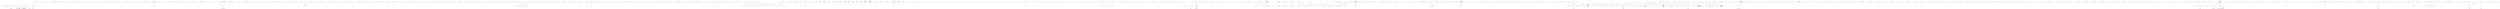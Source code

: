 digraph  {
n68 [label="Nancy.Routing.RouteCache", span=""];
n69 [label="Nancy.INancyModule", span=""];
n70 [label="Nancy.Routing.RouteDescription", span=""];
n0 [cluster="Nancy.Routing.RouteCache.RouteCache(Nancy.INancyModuleCatalog, Nancy.INancyContextFactory, Nancy.Routing.IRouteSegmentExtractor, Nancy.Routing.IRouteDescriptionProvider, Nancy.Culture.ICultureService, System.Collections.Generic.IEnumerable<Nancy.Routing.IRouteMetadataProvider>)", label="Entry Nancy.Routing.RouteCache.RouteCache(Nancy.INancyModuleCatalog, Nancy.INancyContextFactory, Nancy.Routing.IRouteSegmentExtractor, Nancy.Routing.IRouteDescriptionProvider, Nancy.Culture.ICultureService, System.Collections.Generic.IEnumerable<Nancy.Routing.IRouteMetadataProvider>)", span="26-26"];
n5 [cluster="Nancy.Routing.RouteCache.RouteCache(Nancy.INancyModuleCatalog, Nancy.INancyContextFactory, Nancy.Routing.IRouteSegmentExtractor, Nancy.Routing.IRouteDescriptionProvider, Nancy.Culture.ICultureService, System.Collections.Generic.IEnumerable<Nancy.Routing.IRouteMetadataProvider>)", label="var context = contextFactory.Create(request)", span="34-34"];
n6 [cluster="Nancy.Routing.RouteCache.RouteCache(Nancy.INancyModuleCatalog, Nancy.INancyContextFactory, Nancy.Routing.IRouteSegmentExtractor, Nancy.Routing.IRouteDescriptionProvider, Nancy.Culture.ICultureService, System.Collections.Generic.IEnumerable<Nancy.Routing.IRouteMetadataProvider>)", label="this.BuildCache(moduleCatalog.GetAllModules(context))", span="36-36"];
n4 [cluster="Nancy.Routing.RouteCache.RouteCache(Nancy.INancyModuleCatalog, Nancy.INancyContextFactory, Nancy.Routing.IRouteSegmentExtractor, Nancy.Routing.IRouteDescriptionProvider, Nancy.Culture.ICultureService, System.Collections.Generic.IEnumerable<Nancy.Routing.IRouteMetadataProvider>)", label="var request = new Request(''GET'', ''/'', ''http'')", span="32-32"];
n8 [cluster="Nancy.Request.Request(string, string, string)", label="Entry Nancy.Request.Request(string, string, string)", span="30-30"];
n9 [cluster="Nancy.INancyContextFactory.Create(Nancy.Request)", label="Entry Nancy.INancyContextFactory.Create(Nancy.Request)", span="11-11"];
n7 [cluster="Nancy.Routing.RouteCache.RouteCache(Nancy.INancyModuleCatalog, Nancy.INancyContextFactory, Nancy.Routing.IRouteSegmentExtractor, Nancy.Routing.IRouteDescriptionProvider, Nancy.Culture.ICultureService, System.Collections.Generic.IEnumerable<Nancy.Routing.IRouteMetadataProvider>)", label="Exit Nancy.Routing.RouteCache.RouteCache(Nancy.INancyModuleCatalog, Nancy.INancyContextFactory, Nancy.Routing.IRouteSegmentExtractor, Nancy.Routing.IRouteDescriptionProvider, Nancy.Culture.ICultureService, System.Collections.Generic.IEnumerable<Nancy.Routing.IRouteMetadataProvider>)", span="26-26"];
n10 [cluster="Nancy.INancyModuleCatalog.GetAllModules(Nancy.NancyContext)", label="Entry Nancy.INancyModuleCatalog.GetAllModules(Nancy.NancyContext)", span="15-15"];
n11 [cluster="Nancy.Routing.RouteCache.BuildCache(System.Collections.Generic.IEnumerable<Nancy.INancyModule>)", label="Entry Nancy.Routing.RouteCache.BuildCache(System.Collections.Generic.IEnumerable<Nancy.INancyModule>)", span="49-49"];
n12 [cluster="Nancy.Routing.RouteCache.IsEmpty()", label="Entry Nancy.Routing.RouteCache.IsEmpty()", span="44-44"];
n13 [cluster="Nancy.Routing.RouteCache.IsEmpty()", label="return !this.Values.SelectMany(r => r).Any();", span="46-46"];
n14 [cluster="Nancy.Routing.RouteCache.IsEmpty()", label="Exit Nancy.Routing.RouteCache.IsEmpty()", span="44-44"];
n15 [cluster="System.Collections.Generic.IEnumerable<TSource>.SelectMany<TSource, TResult>(System.Func<TSource, System.Collections.Generic.IEnumerable<TResult>>)", label="Entry System.Collections.Generic.IEnumerable<TSource>.SelectMany<TSource, TResult>(System.Func<TSource, System.Collections.Generic.IEnumerable<TResult>>)", span="0-0"];
n16 [cluster="System.Collections.Generic.IEnumerable<TSource>.Any<TSource>()", label="Entry System.Collections.Generic.IEnumerable<TSource>.Any<TSource>()", span="0-0"];
n17 [cluster="lambda expression", label="Entry lambda expression", span="46-46"];
n18 [cluster="lambda expression", label=r, span="46-46"];
n19 [cluster="lambda expression", label="Exit lambda expression", span="46-46"];
n20 [cluster="Nancy.Routing.RouteCache.BuildCache(System.Collections.Generic.IEnumerable<Nancy.INancyModule>)", label=modules, span="51-51"];
n21 [cluster="Nancy.Routing.RouteCache.BuildCache(System.Collections.Generic.IEnumerable<Nancy.INancyModule>)", label="var moduleType = module.GetType()", span="53-53"];
n28 [cluster="Nancy.Routing.RouteCache.BuildCache(System.Collections.Generic.IEnumerable<Nancy.INancyModule>)", label="Exit Nancy.Routing.RouteCache.BuildCache(System.Collections.Generic.IEnumerable<Nancy.INancyModule>)", span="49-49"];
n22 [cluster="Nancy.Routing.RouteCache.BuildCache(System.Collections.Generic.IEnumerable<Nancy.INancyModule>)", label="var routes =\r\n                    module.Routes.Select(r => r.Description).ToArray()", span="55-56"];
n24 [cluster="Nancy.Routing.RouteCache.BuildCache(System.Collections.Generic.IEnumerable<Nancy.INancyModule>)", label="routeDescription.Description = this.routeDescriptionProvider.GetDescription(module, routeDescription.Path)", span="60-60"];
n26 [cluster="Nancy.Routing.RouteCache.BuildCache(System.Collections.Generic.IEnumerable<Nancy.INancyModule>)", label="routeDescription.Metadata = this.GetRouteMetadata(module, routeDescription)", span="62-62"];
n29 [cluster="object.GetType()", label="Entry object.GetType()", span="0-0"];
n27 [cluster="Nancy.Routing.RouteCache.BuildCache(System.Collections.Generic.IEnumerable<Nancy.INancyModule>)", label="this.AddRoutesToCache(routes, moduleType)", span="65-65"];
n23 [cluster="Nancy.Routing.RouteCache.BuildCache(System.Collections.Generic.IEnumerable<Nancy.INancyModule>)", label=routes, span="58-58"];
n30 [cluster="Unk.Select", label="Entry Unk.Select", span=""];
n31 [cluster="Unk.ToArray", label="Entry Unk.ToArray", span=""];
n37 [cluster="lambda expression", label="Entry lambda expression", span="56-56"];
n25 [cluster="Nancy.Routing.RouteCache.BuildCache(System.Collections.Generic.IEnumerable<Nancy.INancyModule>)", label="routeDescription.Segments = this.routeSegmentExtractor.Extract(routeDescription.Path).ToArray()", span="61-61"];
n32 [cluster="Unk.GetDescription", label="Entry Unk.GetDescription", span=""];
n33 [cluster="Unk.Extract", label="Entry Unk.Extract", span=""];
n34 [cluster="System.Collections.Generic.IEnumerable<TSource>.ToArray<TSource>()", label="Entry System.Collections.Generic.IEnumerable<TSource>.ToArray<TSource>()", span="0-0"];
n35 [cluster="Unk.GetRouteMetadata", label="Entry Unk.GetRouteMetadata", span=""];
n36 [cluster="Unk.AddRoutesToCache", label="Entry Unk.AddRoutesToCache", span=""];
n38 [cluster="lambda expression", label="r.Description", span="56-56"];
n39 [cluster="lambda expression", label="Exit lambda expression", span="56-56"];
n40 [cluster="Nancy.Routing.RouteCache.GetRouteMetadata(Nancy.INancyModule, Nancy.Routing.RouteDescription)", label="Entry Nancy.Routing.RouteCache.GetRouteMetadata(Nancy.INancyModule, Nancy.Routing.RouteDescription)", span="69-69"];
n41 [cluster="Nancy.Routing.RouteCache.GetRouteMetadata(Nancy.INancyModule, Nancy.Routing.RouteDescription)", label="var data = this.routeMetadataProviders\r\n                .Select(x => new {Type = x.MetadataType, Data = x.GetMetadata(module, routeDescription)})\r\n                .ToDictionary(x => x.Type, x => x.Data)", span="71-73"];
n47 [cluster="lambda expression", label="new {Type = x.MetadataType, Data = x.GetMetadata(module, routeDescription)}", span="72-72"];
n42 [cluster="Nancy.Routing.RouteCache.GetRouteMetadata(Nancy.INancyModule, Nancy.Routing.RouteDescription)", label="return new RouteMetadata(data);", span="75-75"];
n44 [cluster="Unk.ToDictionary", label="Entry Unk.ToDictionary", span=""];
n46 [cluster="lambda expression", label="Entry lambda expression", span="72-72"];
n50 [cluster="lambda expression", label="Entry lambda expression", span="73-73"];
n53 [cluster="lambda expression", label="Entry lambda expression", span="73-73"];
n43 [cluster="Nancy.Routing.RouteCache.GetRouteMetadata(Nancy.INancyModule, Nancy.Routing.RouteDescription)", label="Exit Nancy.Routing.RouteCache.GetRouteMetadata(Nancy.INancyModule, Nancy.Routing.RouteDescription)", span="69-69"];
n45 [cluster="RouteMetadata.cstr", label="Entry RouteMetadata.cstr", span=""];
n48 [cluster="lambda expression", label="Exit lambda expression", span="72-72"];
n49 [cluster="Nancy.Routing.IRouteMetadataProvider.GetMetadata(Nancy.INancyModule, Nancy.Routing.RouteDescription)", label="Entry Nancy.Routing.IRouteMetadataProvider.GetMetadata(Nancy.INancyModule, Nancy.Routing.RouteDescription)", span="21-21"];
n51 [cluster="lambda expression", label="x.Type", span="73-73"];
n52 [cluster="lambda expression", label="Exit lambda expression", span="73-73"];
n54 [cluster="lambda expression", label="x.Data", span="73-73"];
n55 [cluster="lambda expression", label="Exit lambda expression", span="73-73"];
n56 [cluster="Nancy.Routing.RouteCache.AddRoutesToCache(System.Collections.Generic.IEnumerable<Nancy.Routing.RouteDescription>, System.Type)", label="Entry Nancy.Routing.RouteCache.AddRoutesToCache(System.Collections.Generic.IEnumerable<Nancy.Routing.RouteDescription>, System.Type)", span="78-78"];
n57 [cluster="Nancy.Routing.RouteCache.AddRoutesToCache(System.Collections.Generic.IEnumerable<Nancy.Routing.RouteDescription>, System.Type)", label="!this.ContainsKey(moduleType)", span="80-80"];
n58 [cluster="Nancy.Routing.RouteCache.AddRoutesToCache(System.Collections.Generic.IEnumerable<Nancy.Routing.RouteDescription>, System.Type)", label="this[moduleType] = new List<Tuple<int, RouteDescription>>()", span="82-82"];
n59 [cluster="Nancy.Routing.RouteCache.AddRoutesToCache(System.Collections.Generic.IEnumerable<Nancy.Routing.RouteDescription>, System.Type)", label="this[moduleType].AddRange(routes.Select((r, i) => new Tuple<int, RouteDescription>(i, r)))", span="85-85"];
n61 [cluster="System.Collections.Generic.Dictionary<TKey, TValue>.ContainsKey(TKey)", label="Entry System.Collections.Generic.Dictionary<TKey, TValue>.ContainsKey(TKey)", span="0-0"];
n62 [cluster="System.Collections.Generic.List<T>.List()", label="Entry System.Collections.Generic.List<T>.List()", span="0-0"];
n60 [cluster="Nancy.Routing.RouteCache.AddRoutesToCache(System.Collections.Generic.IEnumerable<Nancy.Routing.RouteDescription>, System.Type)", label="Exit Nancy.Routing.RouteCache.AddRoutesToCache(System.Collections.Generic.IEnumerable<Nancy.Routing.RouteDescription>, System.Type)", span="78-78"];
n63 [cluster="Unk.AddRange", label="Entry Unk.AddRange", span=""];
n64 [cluster="lambda expression", label="Entry lambda expression", span="85-85"];
n65 [cluster="lambda expression", label="new Tuple<int, RouteDescription>(i, r)", span="85-85"];
n66 [cluster="lambda expression", label="Exit lambda expression", span="85-85"];
n67 [cluster="System.Tuple<T1, T2>.Tuple(T1, T2)", label="Entry System.Tuple<T1, T2>.Tuple(T1, T2)", span="0-0"];
d1 [cluster="Nancy.ViewEngines.DefaultFileSystemReader.GetViewsWithSupportedExtensions(string, System.Collections.Generic.IEnumerable<string>)", color=green, community=0, label="return supportedViewExtensions\r\n                .SelectMany(extension => GetFilenames(path, extension))\r\n                .Distinct()\r\n                .Select(file => new Tuple<string, Func<StreamReader>>(file, () => new StreamReader(new FileStream(file, FileMode.Open, FileAccess.Read, FileShare.ReadWrite))))\r\n                .ToList();", prediction=0, span="20-24"];
d0 [cluster="Nancy.ViewEngines.DefaultFileSystemReader.GetViewsWithSupportedExtensions(string, System.Collections.Generic.IEnumerable<string>)", label="Entry Nancy.ViewEngines.DefaultFileSystemReader.GetViewsWithSupportedExtensions(string, System.Collections.Generic.IEnumerable<string>)", span="18-18"];
d10 [cluster="Nancy.ViewEngines.DefaultFileSystemReader.GetFilenames(string, string)", label="Entry Nancy.ViewEngines.DefaultFileSystemReader.GetFilenames(string, string)", span="27-27"];
d2 [cluster="Nancy.ViewEngines.DefaultFileSystemReader.GetViewsWithSupportedExtensions(string, System.Collections.Generic.IEnumerable<string>)", label="Exit Nancy.ViewEngines.DefaultFileSystemReader.GetViewsWithSupportedExtensions(string, System.Collections.Generic.IEnumerable<string>)", span="18-18"];
d4 [cluster="System.Collections.Generic.IEnumerable<TSource>.Distinct<TSource>()", label="Entry System.Collections.Generic.IEnumerable<TSource>.Distinct<TSource>()", span="0-0"];
d6 [cluster="Unk.ToList", label="Entry Unk.ToList", span=""];
d7 [cluster="lambda expression", label="Entry lambda expression", span="21-21"];
d11 [cluster="lambda expression", label="Entry lambda expression", span="23-23"];
d8 [cluster="lambda expression", color=green, community=0, label="GetFilenames(path, extension)", prediction=1, span="21-21"];
d24 [label=string, span=""];
d9 [cluster="lambda expression", label="Exit lambda expression", span="21-21"];
d12 [cluster="lambda expression", color=green, community=0, label="new Tuple<string, Func<StreamReader>>(file, () => new StreamReader(new FileStream(file, FileMode.Open, FileAccess.Read, FileShare.ReadWrite)))", prediction=2, span="23-23"];
d13 [cluster="lambda expression", label="Exit lambda expression", span="23-23"];
d16 [cluster="lambda expression", color=green, community=0, label="new StreamReader(new FileStream(file, FileMode.Open, FileAccess.Read, FileShare.ReadWrite))", prediction=3, span="23-23"];
d25 [label=string, span=""];
d15 [cluster="lambda expression", label="Entry lambda expression", span="23-23"];
d17 [cluster="lambda expression", label="Exit lambda expression", span="23-23"];
d18 [cluster="System.IO.StreamReader.StreamReader(System.IO.Stream)", label="Entry System.IO.StreamReader.StreamReader(System.IO.Stream)", span="0-0"];
d19 [cluster="System.IO.FileStream.FileStream(string, System.IO.FileMode, System.IO.FileAccess, System.IO.FileShare)", label="Entry System.IO.FileStream.FileStream(string, System.IO.FileMode, System.IO.FileAccess, System.IO.FileShare)", span="0-0"];
d20 [cluster="Nancy.ViewEngines.DefaultFileSystemReader.GetFilenames(string, string)", color=green, community=0, label="return Directory.GetFiles(path, string.Concat(''*.'', extension), SearchOption.AllDirectories);", prediction=4, span="29-29"];
d21 [cluster="Nancy.ViewEngines.DefaultFileSystemReader.GetFilenames(string, string)", label="Exit Nancy.ViewEngines.DefaultFileSystemReader.GetFilenames(string, string)", span="27-27"];
d22 [cluster="string.Concat(string, string)", label="Entry string.Concat(string, string)", span="0-0"];
d23 [cluster="System.IO.Directory.GetFiles(string, string, System.IO.SearchOption)", label="Entry System.IO.Directory.GetFiles(string, string, System.IO.SearchOption)", span="0-0"];
m0_6 [cluster="Nancy.ViewEngines.DefaultViewLocationCache.GetLocatedViews()", file="DefaultViewLocationCache.cs", label="Entry Nancy.ViewEngines.DefaultViewLocationCache.GetLocatedViews()", span="19-19"];
m0_7 [cluster="Nancy.ViewEngines.DefaultViewLocationCache.GetLocatedViews()", file="DefaultViewLocationCache.cs", label="var supportedViewExtensions =\r\n                GetSupportedViewExtensions()", span="21-22"];
m0_8 [cluster="Nancy.ViewEngines.DefaultViewLocationCache.GetLocatedViews()", file="DefaultViewLocationCache.cs", label="var viewsLocatedByProviders = \r\n                this.viewLocationProvider.GetLocatedViews(supportedViewExtensions)", span="24-25"];
m0_9 [cluster="Nancy.ViewEngines.DefaultViewLocationCache.GetLocatedViews()", file="DefaultViewLocationCache.cs", label="return viewsLocatedByProviders;", span="27-27"];
m0_10 [cluster="Nancy.ViewEngines.DefaultViewLocationCache.GetLocatedViews()", file="DefaultViewLocationCache.cs", label="Exit Nancy.ViewEngines.DefaultViewLocationCache.GetLocatedViews()", span="19-19"];
m0_12 [cluster="Nancy.ViewEngines.IViewLocationProvider.GetLocatedViews(System.Collections.Generic.IEnumerable<string>)", file="DefaultViewLocationCache.cs", label="Entry Nancy.ViewEngines.IViewLocationProvider.GetLocatedViews(System.Collections.Generic.IEnumerable<string>)", span="15-15"];
m0_24 [cluster="Unk.GetEnumerator", file="DefaultViewLocationCache.cs", label="Entry Unk.GetEnumerator", span=""];
m0_21 [cluster="Nancy.ViewEngines.DefaultViewLocationCache.GetEnumerator()", file="DefaultViewLocationCache.cs", label="Entry Nancy.ViewEngines.DefaultViewLocationCache.GetEnumerator()", span="37-37"];
m0_23 [cluster="Nancy.ViewEngines.DefaultViewLocationCache.GetEnumerator()", file="DefaultViewLocationCache.cs", label="Exit Nancy.ViewEngines.DefaultViewLocationCache.GetEnumerator()", span="37-37"];
m0_25 [cluster="Nancy.ViewEngines.DefaultViewLocationCache.System.Collections.IEnumerable.GetEnumerator()", file="DefaultViewLocationCache.cs", label="Entry Nancy.ViewEngines.DefaultViewLocationCache.System.Collections.IEnumerable.GetEnumerator()", span="42-42"];
m0_26 [cluster="Nancy.ViewEngines.DefaultViewLocationCache.System.Collections.IEnumerable.GetEnumerator()", file="DefaultViewLocationCache.cs", label="return GetEnumerator();", span="44-44"];
m0_27 [cluster="Nancy.ViewEngines.DefaultViewLocationCache.System.Collections.IEnumerable.GetEnumerator()", file="DefaultViewLocationCache.cs", label="Exit Nancy.ViewEngines.DefaultViewLocationCache.System.Collections.IEnumerable.GetEnumerator()", span="42-42"];
m0_11 [cluster="Unk.GetSupportedViewExtensions", file="DefaultViewLocationCache.cs", label="Entry Unk.GetSupportedViewExtensions", span=""];
m0_16 [cluster="Unk.SelectMany", file="DefaultViewLocationCache.cs", label="Entry Unk.SelectMany", span=""];
m0_5 [cluster="Unk.GetLocatedViews", file="DefaultViewLocationCache.cs", label="Entry Unk.GetLocatedViews", span=""];
m0_0 [cluster="Nancy.ViewEngines.DefaultViewLocationCache.DefaultViewLocationCache(Nancy.ViewEngines.IViewLocationProvider, System.Collections.Generic.IEnumerable<Nancy.ViewEngines.IViewEngine>)", file="DefaultViewLocationCache.cs", label="Entry Nancy.ViewEngines.DefaultViewLocationCache.DefaultViewLocationCache(Nancy.ViewEngines.IViewLocationProvider, System.Collections.Generic.IEnumerable<Nancy.ViewEngines.IViewEngine>)", span="12-12"];
m0_1 [cluster="Nancy.ViewEngines.DefaultViewLocationCache.DefaultViewLocationCache(Nancy.ViewEngines.IViewLocationProvider, System.Collections.Generic.IEnumerable<Nancy.ViewEngines.IViewEngine>)", file="DefaultViewLocationCache.cs", label="this.viewLocationProvider = viewLocationProvider", span="14-14"];
m0_2 [cluster="Nancy.ViewEngines.DefaultViewLocationCache.DefaultViewLocationCache(Nancy.ViewEngines.IViewLocationProvider, System.Collections.Generic.IEnumerable<Nancy.ViewEngines.IViewEngine>)", file="DefaultViewLocationCache.cs", label="this.viewEngines = viewEngines", span="15-15"];
m0_3 [cluster="Nancy.ViewEngines.DefaultViewLocationCache.DefaultViewLocationCache(Nancy.ViewEngines.IViewLocationProvider, System.Collections.Generic.IEnumerable<Nancy.ViewEngines.IViewEngine>)", file="DefaultViewLocationCache.cs", label="this.locatedViews = GetLocatedViews()", span="16-16"];
m0_4 [cluster="Nancy.ViewEngines.DefaultViewLocationCache.DefaultViewLocationCache(Nancy.ViewEngines.IViewLocationProvider, System.Collections.Generic.IEnumerable<Nancy.ViewEngines.IViewEngine>)", file="DefaultViewLocationCache.cs", label="Exit Nancy.ViewEngines.DefaultViewLocationCache.DefaultViewLocationCache(Nancy.ViewEngines.IViewLocationProvider, System.Collections.Generic.IEnumerable<Nancy.ViewEngines.IViewEngine>)", span="12-12"];
m0_13 [cluster="Nancy.ViewEngines.DefaultViewLocationCache.GetSupportedViewExtensions()", file="DefaultViewLocationCache.cs", label="Entry Nancy.ViewEngines.DefaultViewLocationCache.GetSupportedViewExtensions()", span="30-30"];
m0_14 [cluster="Nancy.ViewEngines.DefaultViewLocationCache.GetSupportedViewExtensions()", file="DefaultViewLocationCache.cs", label="return this.viewEngines\r\n                .SelectMany(engine => engine.Extensions)\r\n                .Distinct();", span="32-34"];
m0_15 [cluster="Nancy.ViewEngines.DefaultViewLocationCache.GetSupportedViewExtensions()", file="DefaultViewLocationCache.cs", label="Exit Nancy.ViewEngines.DefaultViewLocationCache.GetSupportedViewExtensions()", span="30-30"];
m0_18 [cluster="lambda expression", file="DefaultViewLocationCache.cs", label="Entry lambda expression", span="33-33"];
m0_19 [cluster="lambda expression", file="DefaultViewLocationCache.cs", label="engine.Extensions", span="33-33"];
m0_20 [cluster="lambda expression", file="DefaultViewLocationCache.cs", label="Exit lambda expression", span="33-33"];
m0_17 [cluster="Unk.Distinct", file="DefaultViewLocationCache.cs", label="Entry Unk.Distinct", span=""];
m0_28 [file="DefaultViewLocationCache.cs", label="Nancy.ViewEngines.DefaultViewLocationCache", span=""];
m1_4 [cluster="Nancy.StaticConfiguration.GetDebugMode()", file="DemoBootstrapper.cs", label="Entry Nancy.StaticConfiguration.GetDebugMode()", span="69-69"];
m1_5 [cluster="Nancy.StaticConfiguration.GetDebugMode()", file="DemoBootstrapper.cs", label="var assembly = AppDomainAssemblyTypeScanner.TypesOf<NancyModule>(true).FirstOrDefault().Assembly", span="73-73"];
m1_6 [cluster="Nancy.StaticConfiguration.GetDebugMode()", file="DemoBootstrapper.cs", label="var attributes = assembly.GetCustomAttributes(typeof(DebuggableAttribute), true)", span="75-75"];
m1_7 [cluster="Nancy.StaticConfiguration.GetDebugMode()", file="DemoBootstrapper.cs", label="attributes.Length == 0", span="77-77"];
m1_9 [cluster="Nancy.StaticConfiguration.GetDebugMode()", file="DemoBootstrapper.cs", label="var d = (DebuggableAttribute)attributes[0]", span="82-82"];
m1_8 [cluster="Nancy.StaticConfiguration.GetDebugMode()", file="DemoBootstrapper.cs", label="return false;", span="79-79"];
m1_10 [cluster="Nancy.StaticConfiguration.GetDebugMode()", file="DemoBootstrapper.cs", label="return d.IsJITTrackingEnabled;", span="84-84"];
m1_11 [cluster="Nancy.StaticConfiguration.GetDebugMode()", file="DemoBootstrapper.cs", label=Exception, span="86-86"];
m1_12 [cluster="Nancy.StaticConfiguration.GetDebugMode()", file="DemoBootstrapper.cs", label="return false;", span="89-89"];
m1_13 [cluster="Nancy.StaticConfiguration.GetDebugMode()", file="DemoBootstrapper.cs", label="Exit Nancy.StaticConfiguration.GetDebugMode()", span="69-69"];
m1_15 [cluster="System.Collections.Generic.IEnumerable<TSource>.FirstOrDefault<TSource>()", file="DemoBootstrapper.cs", label="Entry System.Collections.Generic.IEnumerable<TSource>.FirstOrDefault<TSource>()", span="0-0"];
m1_0 [cluster="Nancy.StaticConfiguration.StaticConfiguration()", file="DemoBootstrapper.cs", label="Entry Nancy.StaticConfiguration.StaticConfiguration()", span="15-15"];
m1_1 [cluster="Nancy.StaticConfiguration.StaticConfiguration()", file="DemoBootstrapper.cs", label="DisableCaches = DisableCaches = IsRunningDebug", span="17-17"];
m1_2 [cluster="Nancy.StaticConfiguration.StaticConfiguration()", file="DemoBootstrapper.cs", label="CaseSensitive = false", span="18-18"];
m1_3 [cluster="Nancy.StaticConfiguration.StaticConfiguration()", file="DemoBootstrapper.cs", label="Exit Nancy.StaticConfiguration.StaticConfiguration()", span="15-15"];
m1_14 [cluster="Nancy.Bootstrapper.AppDomainAssemblyTypeScanner.TypesOf<TType>(bool)", file="DemoBootstrapper.cs", label="Entry Nancy.Bootstrapper.AppDomainAssemblyTypeScanner.TypesOf<TType>(bool)", span="142-142"];
m1_16 [cluster="System.Reflection.Assembly.GetCustomAttributes(System.Type, bool)", file="DemoBootstrapper.cs", label="Entry System.Reflection.Assembly.GetCustomAttributes(System.Type, bool)", span="0-0"];
m2_1 [cluster="Nancy.Routing.IRouteMetadataProvider.GetMetadata(Nancy.INancyModule, Nancy.Routing.RouteDescription)", file="GenericFileResponse.cs", label="Exit Nancy.Routing.IRouteMetadataProvider.GetMetadata(Nancy.INancyModule, Nancy.Routing.RouteDescription)", span="21-21"];
m3_35 [cluster="Nancy.Tests.Unit.Responses.GenericFileResponseFixture.Should_set_status_code_to_ok()", file="GenericFileResponseFixture.cs", label="Entry Nancy.Tests.Unit.Responses.GenericFileResponseFixture.Should_set_status_code_to_ok()", span="85-85"];
m3_36 [cluster="Nancy.Tests.Unit.Responses.GenericFileResponseFixture.Should_set_status_code_to_ok()", file="GenericFileResponseFixture.cs", label="var response = new GenericFileResponse(this.imagePath, imageContentType)", span="88-88"];
m3_37 [cluster="Nancy.Tests.Unit.Responses.GenericFileResponseFixture.Should_set_status_code_to_ok()", file="GenericFileResponseFixture.cs", label="response.StatusCode.ShouldEqual(HttpStatusCode.OK)", span="91-91"];
m3_38 [cluster="Nancy.Tests.Unit.Responses.GenericFileResponseFixture.Should_set_status_code_to_ok()", file="GenericFileResponseFixture.cs", label="Exit Nancy.Tests.Unit.Responses.GenericFileResponseFixture.Should_set_status_code_to_ok()", span="85-85"];
m3_59 [cluster="System.IO.MemoryStream.Flush()", file="GenericFileResponseFixture.cs", label="Entry System.IO.MemoryStream.Flush()", span="0-0"];
m3_16 [cluster="Nancy.Tests.Unit.Responses.GenericFileResponseFixture.Should_set_status_code_to_not_found_when_file_name_is_null()", file="GenericFileResponseFixture.cs", label="Entry Nancy.Tests.Unit.Responses.GenericFileResponseFixture.Should_set_status_code_to_not_found_when_file_name_is_null()", span="35-35"];
m3_17 [cluster="Nancy.Tests.Unit.Responses.GenericFileResponseFixture.Should_set_status_code_to_not_found_when_file_name_is_null()", file="GenericFileResponseFixture.cs", label="var response = new GenericFileResponse(null, imageContentType)", span="38-38"];
m3_18 [cluster="Nancy.Tests.Unit.Responses.GenericFileResponseFixture.Should_set_status_code_to_not_found_when_file_name_is_null()", file="GenericFileResponseFixture.cs", label="response.StatusCode.ShouldEqual(HttpStatusCode.NotFound)", span="41-41"];
m3_19 [cluster="Nancy.Tests.Unit.Responses.GenericFileResponseFixture.Should_set_status_code_to_not_found_when_file_name_is_null()", file="GenericFileResponseFixture.cs", label="Exit Nancy.Tests.Unit.Responses.GenericFileResponseFixture.Should_set_status_code_to_not_found_when_file_name_is_null()", span="35-35"];
m3_8 [cluster="System.IO.Path.GetFullPath(string)", file="GenericFileResponseFixture.cs", label="Entry System.IO.Path.GetFullPath(string)", span="0-0"];
m3_7 [cluster="System.IO.Path.Combine(string, string, string)", file="GenericFileResponseFixture.cs", label="Entry System.IO.Path.Combine(string, string, string)", span="0-0"];
m3_0 [cluster="Nancy.Tests.Unit.Responses.GenericFileResponseFixture.GenericFileResponseFixture()", file="GenericFileResponseFixture.cs", label="Entry Nancy.Tests.Unit.Responses.GenericFileResponseFixture.GenericFileResponseFixture()", span="12-12"];
m3_1 [cluster="Nancy.Tests.Unit.Responses.GenericFileResponseFixture.GenericFileResponseFixture()", file="GenericFileResponseFixture.cs", label="var assemblyPath =\r\n                Path.GetDirectoryName(this.GetType().Assembly.Location)", span="14-15"];
m3_2 [cluster="Nancy.Tests.Unit.Responses.GenericFileResponseFixture.GenericFileResponseFixture()", color=green, community=0, file="GenericFileResponseFixture.cs", label="GenericFileResponse.RootPath = assemblyPath", prediction=5, span="17-17"];
m3_3 [cluster="Nancy.Tests.Unit.Responses.GenericFileResponseFixture.GenericFileResponseFixture()", color=green, community=1, file="GenericFileResponseFixture.cs", label="this.imagePath =\r\n                Path.GetFileName(this.GetType().Assembly.Location)", prediction=6, span="19-20"];
m3_4 [cluster="Nancy.Tests.Unit.Responses.GenericFileResponseFixture.GenericFileResponseFixture()", file="GenericFileResponseFixture.cs", label="Exit Nancy.Tests.Unit.Responses.GenericFileResponseFixture.GenericFileResponseFixture()", span="12-12"];
m3_15 [cluster="object.ShouldEqual(object)", file="GenericFileResponseFixture.cs", label="Entry object.ShouldEqual(object)", span="80-80"];
m3_6 [cluster="System.IO.Path.GetDirectoryName(string)", file="GenericFileResponseFixture.cs", label="Entry System.IO.Path.GetDirectoryName(string)", span="0-0"];
m3_48 [cluster="Nancy.Tests.Unit.Responses.GenericFileResponseFixture.Should_set_filename_property_to_filename()", file="GenericFileResponseFixture.cs", label="Entry Nancy.Tests.Unit.Responses.GenericFileResponseFixture.Should_set_filename_property_to_filename()", span="109-109"];
m3_49 [cluster="Nancy.Tests.Unit.Responses.GenericFileResponseFixture.Should_set_filename_property_to_filename()", file="GenericFileResponseFixture.cs", label="var response = new GenericFileResponse(this.imagePath, imageContentType)", span="112-112"];
m3_50 [cluster="Nancy.Tests.Unit.Responses.GenericFileResponseFixture.Should_set_filename_property_to_filename()", color=green, community=0, file="GenericFileResponseFixture.cs", label="response.Filename.ShouldEqual(Path.GetFileName(this.imagePath))", prediction=6, span="114-114"];
m3_51 [cluster="Nancy.Tests.Unit.Responses.GenericFileResponseFixture.Should_set_filename_property_to_filename()", file="GenericFileResponseFixture.cs", label="Exit Nancy.Tests.Unit.Responses.GenericFileResponseFixture.Should_set_filename_property_to_filename()", span="109-109"];
m3_14 [cluster="Nancy.Responses.GenericFileResponse.GenericFileResponse(string, string)", file="GenericFileResponseFixture.cs", label="Entry Nancy.Responses.GenericFileResponse.GenericFileResponse(string, string)", span="30-30"];
m3_10 [cluster="Nancy.Tests.Unit.Responses.GenericFileResponseFixture.Should_set_status_code_to_not_found_when_file_name_is_empty()", file="GenericFileResponseFixture.cs", label="Entry Nancy.Tests.Unit.Responses.GenericFileResponseFixture.Should_set_status_code_to_not_found_when_file_name_is_empty()", span="25-25"];
m3_11 [cluster="Nancy.Tests.Unit.Responses.GenericFileResponseFixture.Should_set_status_code_to_not_found_when_file_name_is_empty()", file="GenericFileResponseFixture.cs", label="var response = new GenericFileResponse(string.Empty, imageContentType)", span="28-28"];
m3_12 [cluster="Nancy.Tests.Unit.Responses.GenericFileResponseFixture.Should_set_status_code_to_not_found_when_file_name_is_empty()", file="GenericFileResponseFixture.cs", label="response.StatusCode.ShouldEqual(HttpStatusCode.NotFound)", span="31-31"];
m3_13 [cluster="Nancy.Tests.Unit.Responses.GenericFileResponseFixture.Should_set_status_code_to_not_found_when_file_name_is_empty()", file="GenericFileResponseFixture.cs", label="Exit Nancy.Tests.Unit.Responses.GenericFileResponseFixture.Should_set_status_code_to_not_found_when_file_name_is_empty()", span="25-25"];
m3_39 [cluster="Nancy.Tests.Unit.Responses.GenericFileResponseFixture.Should_return_file_unchanged()", file="GenericFileResponseFixture.cs", label="Entry Nancy.Tests.Unit.Responses.GenericFileResponseFixture.Should_return_file_unchanged()", span="95-95"];
m3_40 [cluster="Nancy.Tests.Unit.Responses.GenericFileResponseFixture.Should_return_file_unchanged()", file="GenericFileResponseFixture.cs", label="var expected = File.ReadAllBytes(this.imagePath)", span="98-98"];
m3_41 [cluster="Nancy.Tests.Unit.Responses.GenericFileResponseFixture.Should_return_file_unchanged()", file="GenericFileResponseFixture.cs", label="var response = new GenericFileResponse(this.imagePath, imageContentType)", span="99-99"];
m3_43 [cluster="Nancy.Tests.Unit.Responses.GenericFileResponseFixture.Should_return_file_unchanged()", file="GenericFileResponseFixture.cs", label="result.ShouldEqualSequence(expected)", span="105-105"];
m3_42 [cluster="Nancy.Tests.Unit.Responses.GenericFileResponseFixture.Should_return_file_unchanged()", file="GenericFileResponseFixture.cs", label="var result = GetResponseContents(response)", span="102-102"];
m3_44 [cluster="Nancy.Tests.Unit.Responses.GenericFileResponseFixture.Should_return_file_unchanged()", file="GenericFileResponseFixture.cs", label="Exit Nancy.Tests.Unit.Responses.GenericFileResponseFixture.Should_return_file_unchanged()", span="95-95"];
m3_58 [cluster="System.Action<T>.Invoke(T)", file="GenericFileResponseFixture.cs", label="Entry System.Action<T>.Invoke(T)", span="0-0"];
m3_30 [cluster="Nancy.Tests.Unit.Responses.GenericFileResponseFixture.Should_set_status_code_to_not_found_when_file_is_above_root_path()", file="GenericFileResponseFixture.cs", label="Entry Nancy.Tests.Unit.Responses.GenericFileResponseFixture.Should_set_status_code_to_not_found_when_file_is_above_root_path()", span="71-71"];
m3_31 [cluster="Nancy.Tests.Unit.Responses.GenericFileResponseFixture.Should_set_status_code_to_not_found_when_file_is_above_root_path()", file="GenericFileResponseFixture.cs", label="var path = \r\n                Path.Combine(this.imagePath, ''..'', ''..'')", span="74-75"];
m3_32 [cluster="Nancy.Tests.Unit.Responses.GenericFileResponseFixture.Should_set_status_code_to_not_found_when_file_is_above_root_path()", file="GenericFileResponseFixture.cs", label="var response = new GenericFileResponse(path, imageContentType)", span="78-78"];
m3_33 [cluster="Nancy.Tests.Unit.Responses.GenericFileResponseFixture.Should_set_status_code_to_not_found_when_file_is_above_root_path()", file="GenericFileResponseFixture.cs", label="response.StatusCode.ShouldEqual(HttpStatusCode.NotFound)", span="81-81"];
m3_34 [cluster="Nancy.Tests.Unit.Responses.GenericFileResponseFixture.Should_set_status_code_to_not_found_when_file_is_above_root_path()", file="GenericFileResponseFixture.cs", label="Exit Nancy.Tests.Unit.Responses.GenericFileResponseFixture.Should_set_status_code_to_not_found_when_file_is_above_root_path()", span="71-71"];
m3_25 [cluster="Nancy.Tests.Unit.Responses.GenericFileResponseFixture.Should_set_status_code_to_not_found_when_file_does_not_exist()", file="GenericFileResponseFixture.cs", label="Entry Nancy.Tests.Unit.Responses.GenericFileResponseFixture.Should_set_status_code_to_not_found_when_file_does_not_exist()", span="58-58"];
m3_26 [cluster="Nancy.Tests.Unit.Responses.GenericFileResponseFixture.Should_set_status_code_to_not_found_when_file_does_not_exist()", file="GenericFileResponseFixture.cs", label="var path = Path.Combine(''Resources'', ''thatsnotit.jpg'')", span="61-61"];
m3_27 [cluster="Nancy.Tests.Unit.Responses.GenericFileResponseFixture.Should_set_status_code_to_not_found_when_file_does_not_exist()", file="GenericFileResponseFixture.cs", label="var response = new GenericFileResponse(path, imageContentType)", span="64-64"];
m3_28 [cluster="Nancy.Tests.Unit.Responses.GenericFileResponseFixture.Should_set_status_code_to_not_found_when_file_does_not_exist()", file="GenericFileResponseFixture.cs", label="response.StatusCode.ShouldEqual(HttpStatusCode.NotFound)", span="67-67"];
m3_29 [cluster="Nancy.Tests.Unit.Responses.GenericFileResponseFixture.Should_set_status_code_to_not_found_when_file_does_not_exist()", file="GenericFileResponseFixture.cs", label="Exit Nancy.Tests.Unit.Responses.GenericFileResponseFixture.Should_set_status_code_to_not_found_when_file_does_not_exist()", span="58-58"];
m3_57 [cluster="System.IO.MemoryStream.MemoryStream()", file="GenericFileResponseFixture.cs", label="Entry System.IO.MemoryStream.MemoryStream()", span="0-0"];
m3_47 [cluster="System.Collections.Generic.IEnumerable<T>.ShouldEqualSequence<T>(System.Collections.Generic.IEnumerable<T>)", file="GenericFileResponseFixture.cs", label="Entry System.Collections.Generic.IEnumerable<T>.ShouldEqualSequence<T>(System.Collections.Generic.IEnumerable<T>)", span="95-95"];
m3_20 [cluster="Nancy.Tests.Unit.Responses.GenericFileResponseFixture.Should_set_status_code_to_not_found_when_file_name_does_not_contain_extension()", file="GenericFileResponseFixture.cs", label="Entry Nancy.Tests.Unit.Responses.GenericFileResponseFixture.Should_set_status_code_to_not_found_when_file_name_does_not_contain_extension()", span="45-45"];
m3_21 [cluster="Nancy.Tests.Unit.Responses.GenericFileResponseFixture.Should_set_status_code_to_not_found_when_file_name_does_not_contain_extension()", file="GenericFileResponseFixture.cs", label="var path = Path.Combine(''Resources'', ''zip'')", span="48-48"];
m3_22 [cluster="Nancy.Tests.Unit.Responses.GenericFileResponseFixture.Should_set_status_code_to_not_found_when_file_name_does_not_contain_extension()", file="GenericFileResponseFixture.cs", label="var response = new GenericFileResponse(path, imageContentType)", span="51-51"];
m3_23 [cluster="Nancy.Tests.Unit.Responses.GenericFileResponseFixture.Should_set_status_code_to_not_found_when_file_name_does_not_contain_extension()", file="GenericFileResponseFixture.cs", label="response.StatusCode.ShouldEqual(HttpStatusCode.NotFound)", span="54-54"];
m3_24 [cluster="Nancy.Tests.Unit.Responses.GenericFileResponseFixture.Should_set_status_code_to_not_found_when_file_name_does_not_contain_extension()", file="GenericFileResponseFixture.cs", label="Exit Nancy.Tests.Unit.Responses.GenericFileResponseFixture.Should_set_status_code_to_not_found_when_file_name_does_not_contain_extension()", span="45-45"];
m3_45 [cluster="System.IO.File.ReadAllBytes(string)", file="GenericFileResponseFixture.cs", label="Entry System.IO.File.ReadAllBytes(string)", span="0-0"];
m3_9 [cluster="System.IO.Path.Combine(string, string)", file="GenericFileResponseFixture.cs", label="Entry System.IO.Path.Combine(string, string)", span="0-0"];
m3_60 [cluster="System.IO.MemoryStream.ToArray()", file="GenericFileResponseFixture.cs", label="Entry System.IO.MemoryStream.ToArray()", span="0-0"];
m3_46 [cluster="Nancy.Tests.Unit.Responses.GenericFileResponseFixture.GetResponseContents(Nancy.Response)", file="GenericFileResponseFixture.cs", label="Entry Nancy.Tests.Unit.Responses.GenericFileResponseFixture.GetResponseContents(Nancy.Response)", span="118-118"];
m3_52 [cluster="Nancy.Tests.Unit.Responses.GenericFileResponseFixture.GetResponseContents(Nancy.Response)", file="GenericFileResponseFixture.cs", label="var ms = new MemoryStream()", span="120-120"];
m3_53 [cluster="Nancy.Tests.Unit.Responses.GenericFileResponseFixture.GetResponseContents(Nancy.Response)", file="GenericFileResponseFixture.cs", label="response.Contents(ms)", span="121-121"];
m3_54 [cluster="Nancy.Tests.Unit.Responses.GenericFileResponseFixture.GetResponseContents(Nancy.Response)", file="GenericFileResponseFixture.cs", label="ms.Flush()", span="122-122"];
m3_55 [cluster="Nancy.Tests.Unit.Responses.GenericFileResponseFixture.GetResponseContents(Nancy.Response)", file="GenericFileResponseFixture.cs", label="return ms.ToArray();", span="124-124"];
m3_56 [cluster="Nancy.Tests.Unit.Responses.GenericFileResponseFixture.GetResponseContents(Nancy.Response)", file="GenericFileResponseFixture.cs", label="Exit Nancy.Tests.Unit.Responses.GenericFileResponseFixture.GetResponseContents(Nancy.Response)", span="118-118"];
m3_61 [file="GenericFileResponseFixture.cs", label="Nancy.Tests.Unit.Responses.GenericFileResponseFixture", span=""];
m4_31 [cluster="Nancy.Routing.IRouteCacheProvider.GetCache()", file="MainModule.cs", label="Entry Nancy.Routing.IRouteCacheProvider.GetCache()", span="11-11"];
m4_64 [cluster="Nancy.Demo.Hosting.Aspnet.Models.RatPack.RatPack()", file="MainModule.cs", label="Entry Nancy.Demo.Hosting.Aspnet.Models.RatPack.RatPack()", span="2-2"];
m4_105 [cluster="Nancy.IResponseFormatter.AsXml<TModel>(TModel)", file="MainModule.cs", label="Entry Nancy.IResponseFormatter.AsXml<TModel>(TModel)", span="41-41"];
m4_79 [cluster="Nancy.Demo.Hosting.Aspnet.Models.SomeViewModel.SomeViewModel()", file="MainModule.cs", label="Entry Nancy.Demo.Hosting.Aspnet.Models.SomeViewModel.SomeViewModel()", span="2-2"];
m4_114 [cluster="string.IsNullOrEmpty(string)", file="MainModule.cs", label="Entry string.IsNullOrEmpty(string)", span="0-0"];
m4_47 [cluster="Unk.Format", file="MainModule.cs", label="Entry Unk.Format", span=""];
m4_126 [cluster="System.NotSupportedException.NotSupportedException(string)", file="MainModule.cs", label="Entry System.NotSupportedException.NotSupportedException(string)", span="0-0"];
m4_122 [cluster="Nancy.Demo.Hosting.Aspnet.Models.Payload.Payload(int, bool, string)", file="MainModule.cs", label="Entry Nancy.Demo.Hosting.Aspnet.Models.Payload.Payload(int, bool, string)", span="16-16"];
m4_144 [cluster="System.TimeSpan.FromSeconds(double)", file="MainModule.cs", label="Entry System.TimeSpan.FromSeconds(double)", span="0-0"];
m4_134 [cluster="Nancy.NancyModule.ValidateCsrfToken(System.TimeSpan?)", file="MainModule.cs", label="Entry Nancy.NancyModule.ValidateCsrfToken(System.TimeSpan?)", span="39-39"];
m4_0 [cluster="Nancy.Demo.Hosting.Aspnet.MainModule.MainModule(Nancy.Routing.IRouteCacheProvider)", file="MainModule.cs", label="Entry Nancy.Demo.Hosting.Aspnet.MainModule.MainModule(Nancy.Routing.IRouteCacheProvider)", span="9-9"];
m4_1 [cluster="Nancy.Demo.Hosting.Aspnet.MainModule.MainModule(Nancy.Routing.IRouteCacheProvider)", file="MainModule.cs", label="Get[''/''] = x =>{\r\n                return View[''routes.cshtml'', routeCacheProvider.GetCache()];\r\n            }", span="11-13"];
m4_2 [cluster="Nancy.Demo.Hosting.Aspnet.MainModule.MainModule(Nancy.Routing.IRouteCacheProvider)", file="MainModule.cs", label="Get[''/filtered'', r => true] = x => {\r\n                return ''This is a route with a filter that always returns true.'';\r\n            }", span="15-17"];
m4_3 [cluster="Nancy.Demo.Hosting.Aspnet.MainModule.MainModule(Nancy.Routing.IRouteCacheProvider)", file="MainModule.cs", label="Get[''/filtered'', r => false] = x => {\r\n                return ''This is also a route, but filtered out so should never be hit.'';\r\n            }", span="19-21"];
m4_4 [cluster="Nancy.Demo.Hosting.Aspnet.MainModule.MainModule(Nancy.Routing.IRouteCacheProvider)", file="MainModule.cs", label="Get[@''/(?<foo>\d{2,4})/{bar}''] = x => {\r\n                return string.Format(''foo: {0}<br/>bar: {1}'', x.foo, x.bar);\r\n            }", span="23-25"];
m4_5 [cluster="Nancy.Demo.Hosting.Aspnet.MainModule.MainModule(Nancy.Routing.IRouteCacheProvider)", file="MainModule.cs", label="Get[''/test''] = x => {\r\n                return ''Test'';\r\n            }", span="27-29"];
m4_6 [cluster="Nancy.Demo.Hosting.Aspnet.MainModule.MainModule(Nancy.Routing.IRouteCacheProvider)", file="MainModule.cs", label="Get[''/dotliquid''] = parameters => {\r\n                return View[''dot'', new { name = ''dot'' }];\r\n            }", span="31-33"];
m4_7 [cluster="Nancy.Demo.Hosting.Aspnet.MainModule.MainModule(Nancy.Routing.IRouteCacheProvider)", file="MainModule.cs", label="Get[''/javascript''] = x => {\r\n                return View[''javascript.html''];\r\n            }", span="35-37"];
m4_8 [cluster="Nancy.Demo.Hosting.Aspnet.MainModule.MainModule(Nancy.Routing.IRouteCacheProvider)", color=green, community=0, file="MainModule.cs", label="Get[''/static''] = x => {\r\n                return View[''static''];\r\n            }", prediction=8, span="39-41"];
m4_9 [cluster="Nancy.Demo.Hosting.Aspnet.MainModule.MainModule(Nancy.Routing.IRouteCacheProvider)", file="MainModule.cs", label="Get[''/razor''] = x => {\r\n                var model = new RatPack { FirstName = ''Frank'' };\r\n                return View[''razor.cshtml'', model];\r\n            }", span="43-46"];
m4_10 [cluster="Nancy.Demo.Hosting.Aspnet.MainModule.MainModule(Nancy.Routing.IRouteCacheProvider)", file="MainModule.cs", label="Get[''/razor-simple''] = x =>\r\n            {\r\n                var model = new RatPack { FirstName = ''Frank'' };\r\n                return View[''razor-simple.cshtml'', model];\r\n            }", span="48-52"];
m4_11 [cluster="Nancy.Demo.Hosting.Aspnet.MainModule.MainModule(Nancy.Routing.IRouteCacheProvider)", file="MainModule.cs", label="Get[''/razor-dynamic''] = x =>\r\n            {\r\n                return View[''razor.cshtml'', new { FirstName = ''Frank'' }];\r\n            }", span="54-57"];
m4_12 [cluster="Nancy.Demo.Hosting.Aspnet.MainModule.MainModule(Nancy.Routing.IRouteCacheProvider)", file="MainModule.cs", label="Get[''/ssve''] = x =>\r\n            {\r\n                var model = new RatPack { FirstName = ''You'' };\r\n                return View[''ssve.sshtml'', model];\r\n            }", span="59-63"];
m4_13 [cluster="Nancy.Demo.Hosting.Aspnet.MainModule.MainModule(Nancy.Routing.IRouteCacheProvider)", file="MainModule.cs", label="Get[''/viewmodelconvention''] = x => {\r\n                return View[new SomeViewModel()];\r\n            }", span="65-67"];
m4_14 [cluster="Nancy.Demo.Hosting.Aspnet.MainModule.MainModule(Nancy.Routing.IRouteCacheProvider)", file="MainModule.cs", label="Get[''/ndjango''] = x => {\r\n                var model = new RatPack { FirstName = ''Michael'' };\r\n                return View[''ndjango.django'', model];\r\n            }", span="69-72"];
m4_15 [cluster="Nancy.Demo.Hosting.Aspnet.MainModule.MainModule(Nancy.Routing.IRouteCacheProvider)", file="MainModule.cs", label="Get[''/ndjango-extends''] = x => {\r\n                var model = new RatPack { FirstName = ''Michael'' };\r\n                return View[''with-master.django'', model];\r\n            }", span="74-77"];
m4_16 [cluster="Nancy.Demo.Hosting.Aspnet.MainModule.MainModule(Nancy.Routing.IRouteCacheProvider)", file="MainModule.cs", label="Get[''/spark''] = x => {\r\n                var model = new RatPack { FirstName = ''Bright'' };\r\n                return View[''spark.spark'', model];\r\n            }", span="79-82"];
m4_17 [cluster="Nancy.Demo.Hosting.Aspnet.MainModule.MainModule(Nancy.Routing.IRouteCacheProvider)", file="MainModule.cs", label="Get[''/spark-anon''] = x =>\r\n            {\r\n                var model = new { FirstName = ''Anonymous'' };\r\n                return View[''anon.spark'', model];\r\n            }", span="84-88"];
m4_18 [cluster="Nancy.Demo.Hosting.Aspnet.MainModule.MainModule(Nancy.Routing.IRouteCacheProvider)", file="MainModule.cs", label="Get[''/json''] = x => {\r\n                var model = new RatPack { FirstName = ''Andy'' };\r\n                return Response.AsJson(model);\r\n            }", span="90-93"];
m4_19 [cluster="Nancy.Demo.Hosting.Aspnet.MainModule.MainModule(Nancy.Routing.IRouteCacheProvider)", file="MainModule.cs", label="Get[''/xml''] = x => {\r\n                var model = new RatPack { FirstName = ''Andy'' };\r\n                return Response.AsXml(model);\r\n            }", span="95-98"];
m4_20 [cluster="Nancy.Demo.Hosting.Aspnet.MainModule.MainModule(Nancy.Routing.IRouteCacheProvider)", file="MainModule.cs", label="Get[''/session''] = x => {\r\n                var value = Session[''moo''] ?? '''';\r\n\r\n                var output = ''Current session value is: '' + value;\r\n\r\n                if (String.IsNullOrEmpty(value.ToString()))\r\n                {\r\n                    Session[''moo''] = ''I've created a session!'';\r\n                }\r\n\r\n                return output;\r\n            }", span="100-111"];
m4_21 [cluster="Nancy.Demo.Hosting.Aspnet.MainModule.MainModule(Nancy.Routing.IRouteCacheProvider)", file="MainModule.cs", label="Get[''/sessionObject''] = x => {\r\n                var value = Session[''baa''] ?? ''null'';\r\n\r\n                var output = ''Current session value is: '' + value;\r\n\r\n                if (value.ToString() == ''null'')\r\n                {\r\n                    Session[''baa''] = new Payload(27, true, ''some random string value'');\r\n                }\r\n\r\n                return output;\r\n            }", span="113-124"];
m4_22 [cluster="Nancy.Demo.Hosting.Aspnet.MainModule.MainModule(Nancy.Routing.IRouteCacheProvider)", file="MainModule.cs", label="Get[''/error''] = x =>\r\n                {\r\n                    throw new NotSupportedException(''This is an exception thrown in a route.'');\r\n                }", span="126-129"];
m4_23 [cluster="Nancy.Demo.Hosting.Aspnet.MainModule.MainModule(Nancy.Routing.IRouteCacheProvider)", file="MainModule.cs", label="Get[''/csrf''] = x => this.View[''csrf'', new { Blurb = ''CSRF without an expiry using the 'session' token'' }]", span="131-131"];
m4_24 [cluster="Nancy.Demo.Hosting.Aspnet.MainModule.MainModule(Nancy.Routing.IRouteCacheProvider)", file="MainModule.cs", label="Post[''/csrf''] = x =>\r\n            {\r\n                this.ValidateCsrfToken();\r\n\r\n                return string.Format(''Hello {0}!'', Request.Form.Name);\r\n            }", span="133-138"];
m4_25 [cluster="Nancy.Demo.Hosting.Aspnet.MainModule.MainModule(Nancy.Routing.IRouteCacheProvider)", file="MainModule.cs", label="Get[''/csrfWithExpiry''] = x =>\r\n                {\r\n                    // Create a new one because we have an expiry to check\r\n                    this.CreateNewCsrfToken();\r\n\r\n                    return this.View[''csrf'', new { Blurb = ''You have 20 seconds to submit the page.. TICK TOCK :-)'' }];\r\n                }", span="140-146"];
m4_26 [cluster="Nancy.Demo.Hosting.Aspnet.MainModule.MainModule(Nancy.Routing.IRouteCacheProvider)", file="MainModule.cs", label="Post[''/csrfWithExpiry''] = x =>\r\n                {\r\n                    this.ValidateCsrfToken(TimeSpan.FromSeconds(20));\r\n\r\n                    return string.Format(''Hello {0}!'', Request.Form.Name);\r\n                }", span="148-153"];
m4_27 [cluster="Nancy.Demo.Hosting.Aspnet.MainModule.MainModule(Nancy.Routing.IRouteCacheProvider)", file="MainModule.cs", label="Exit Nancy.Demo.Hosting.Aspnet.MainModule.MainModule(Nancy.Routing.IRouteCacheProvider)", span="9-9"];
m4_140 [cluster="lambda expression", file="MainModule.cs", label="Entry lambda expression", span="148-153"];
m4_29 [cluster="lambda expression", file="MainModule.cs", label="return View[''routes.cshtml'', routeCacheProvider.GetCache()];", span="12-12"];
m4_45 [cluster="lambda expression", file="MainModule.cs", label="return string.Format(''foo: {0}<br/>bar: {1}'', x.foo, x.bar);", span="24-24"];
m4_28 [cluster="lambda expression", file="MainModule.cs", label="Entry lambda expression", span="11-13"];
m4_30 [cluster="lambda expression", file="MainModule.cs", label="Exit lambda expression", span="11-13"];
m4_32 [cluster="lambda expression", file="MainModule.cs", label="Entry lambda expression", span="15-15"];
m4_33 [cluster="lambda expression", file="MainModule.cs", label=true, span="15-15"];
m4_34 [cluster="lambda expression", file="MainModule.cs", label="Exit lambda expression", span="15-15"];
m4_35 [cluster="lambda expression", file="MainModule.cs", label="Entry lambda expression", span="15-17"];
m4_36 [cluster="lambda expression", file="MainModule.cs", label="return ''This is a route with a filter that always returns true.'';", span="16-16"];
m4_37 [cluster="lambda expression", file="MainModule.cs", label="Exit lambda expression", span="15-17"];
m4_38 [cluster="lambda expression", file="MainModule.cs", label="Entry lambda expression", span="19-19"];
m4_39 [cluster="lambda expression", file="MainModule.cs", label=false, span="19-19"];
m4_40 [cluster="lambda expression", file="MainModule.cs", label="Exit lambda expression", span="19-19"];
m4_41 [cluster="lambda expression", file="MainModule.cs", label="Entry lambda expression", span="19-21"];
m4_42 [cluster="lambda expression", file="MainModule.cs", label="return ''This is also a route, but filtered out so should never be hit.'';", span="20-20"];
m4_43 [cluster="lambda expression", file="MainModule.cs", label="Exit lambda expression", span="19-21"];
m4_44 [cluster="lambda expression", file="MainModule.cs", label="Entry lambda expression", span="23-25"];
m4_46 [cluster="lambda expression", file="MainModule.cs", label="Exit lambda expression", span="23-25"];
m4_48 [cluster="lambda expression", file="MainModule.cs", label="Entry lambda expression", span="27-29"];
m4_49 [cluster="lambda expression", file="MainModule.cs", label="return ''Test'';", span="28-28"];
m4_50 [cluster="lambda expression", file="MainModule.cs", label="Exit lambda expression", span="27-29"];
m4_51 [cluster="lambda expression", file="MainModule.cs", label="Entry lambda expression", span="31-33"];
m4_52 [cluster="lambda expression", file="MainModule.cs", label="return View[''dot'', new { name = ''dot'' }];", span="32-32"];
m4_53 [cluster="lambda expression", file="MainModule.cs", label="Exit lambda expression", span="31-33"];
m4_54 [cluster="lambda expression", file="MainModule.cs", label="Entry lambda expression", span="35-37"];
m4_55 [cluster="lambda expression", file="MainModule.cs", label="return View[''javascript.html''];", span="36-36"];
m4_56 [cluster="lambda expression", file="MainModule.cs", label="Exit lambda expression", span="35-37"];
m4_57 [cluster="lambda expression", file="MainModule.cs", label="Entry lambda expression", span="39-41"];
m4_58 [cluster="lambda expression", color=green, community=0, file="MainModule.cs", label="return View[''static''];", prediction=9, span="40-40"];
m4_59 [cluster="lambda expression", file="MainModule.cs", label="Exit lambda expression", span="39-41"];
m4_60 [cluster="lambda expression", file="MainModule.cs", label="Entry lambda expression", span="43-46"];
m4_61 [cluster="lambda expression", file="MainModule.cs", label="var model = new RatPack { FirstName = ''Frank'' }", span="44-44"];
m4_62 [cluster="lambda expression", file="MainModule.cs", label="return View[''razor.cshtml'', model];", span="45-45"];
m4_63 [cluster="lambda expression", file="MainModule.cs", label="Exit lambda expression", span="43-46"];
m4_65 [cluster="lambda expression", file="MainModule.cs", label="Entry lambda expression", span="48-52"];
m4_66 [cluster="lambda expression", file="MainModule.cs", label="var model = new RatPack { FirstName = ''Frank'' }", span="50-50"];
m4_67 [cluster="lambda expression", file="MainModule.cs", label="return View[''razor-simple.cshtml'', model];", span="51-51"];
m4_68 [cluster="lambda expression", file="MainModule.cs", label="Exit lambda expression", span="48-52"];
m4_69 [cluster="lambda expression", file="MainModule.cs", label="Entry lambda expression", span="54-57"];
m4_70 [cluster="lambda expression", file="MainModule.cs", label="return View[''razor.cshtml'', new { FirstName = ''Frank'' }];", span="56-56"];
m4_71 [cluster="lambda expression", file="MainModule.cs", label="Exit lambda expression", span="54-57"];
m4_72 [cluster="lambda expression", file="MainModule.cs", label="Entry lambda expression", span="59-63"];
m4_73 [cluster="lambda expression", file="MainModule.cs", label="var model = new RatPack { FirstName = ''You'' }", span="61-61"];
m4_74 [cluster="lambda expression", file="MainModule.cs", label="return View[''ssve.sshtml'', model];", span="62-62"];
m4_75 [cluster="lambda expression", file="MainModule.cs", label="Exit lambda expression", span="59-63"];
m4_76 [cluster="lambda expression", file="MainModule.cs", label="Entry lambda expression", span="65-67"];
m4_77 [cluster="lambda expression", file="MainModule.cs", label="return View[new SomeViewModel()];", span="66-66"];
m4_78 [cluster="lambda expression", file="MainModule.cs", label="Exit lambda expression", span="65-67"];
m4_80 [cluster="lambda expression", file="MainModule.cs", label="Entry lambda expression", span="69-72"];
m4_81 [cluster="lambda expression", file="MainModule.cs", label="var model = new RatPack { FirstName = ''Michael'' }", span="70-70"];
m4_82 [cluster="lambda expression", file="MainModule.cs", label="return View[''ndjango.django'', model];", span="71-71"];
m4_83 [cluster="lambda expression", file="MainModule.cs", label="Exit lambda expression", span="69-72"];
m4_84 [cluster="lambda expression", file="MainModule.cs", label="Entry lambda expression", span="74-77"];
m4_85 [cluster="lambda expression", file="MainModule.cs", label="var model = new RatPack { FirstName = ''Michael'' }", span="75-75"];
m4_86 [cluster="lambda expression", file="MainModule.cs", label="return View[''with-master.django'', model];", span="76-76"];
m4_87 [cluster="lambda expression", file="MainModule.cs", label="Exit lambda expression", span="74-77"];
m4_88 [cluster="lambda expression", file="MainModule.cs", label="Entry lambda expression", span="79-82"];
m4_89 [cluster="lambda expression", file="MainModule.cs", label="var model = new RatPack { FirstName = ''Bright'' }", span="80-80"];
m4_90 [cluster="lambda expression", file="MainModule.cs", label="return View[''spark.spark'', model];", span="81-81"];
m4_91 [cluster="lambda expression", file="MainModule.cs", label="Exit lambda expression", span="79-82"];
m4_92 [cluster="lambda expression", file="MainModule.cs", label="Entry lambda expression", span="84-88"];
m4_93 [cluster="lambda expression", file="MainModule.cs", label="var model = new { FirstName = ''Anonymous'' }", span="86-86"];
m4_94 [cluster="lambda expression", file="MainModule.cs", label="return View[''anon.spark'', model];", span="87-87"];
m4_95 [cluster="lambda expression", file="MainModule.cs", label="Exit lambda expression", span="84-88"];
m4_96 [cluster="lambda expression", file="MainModule.cs", label="Entry lambda expression", span="90-93"];
m4_97 [cluster="lambda expression", file="MainModule.cs", label="var model = new RatPack { FirstName = ''Andy'' }", span="91-91"];
m4_98 [cluster="lambda expression", file="MainModule.cs", label="return Response.AsJson(model);", span="92-92"];
m4_99 [cluster="lambda expression", file="MainModule.cs", label="Exit lambda expression", span="90-93"];
m4_101 [cluster="lambda expression", file="MainModule.cs", label="Entry lambda expression", span="95-98"];
m4_102 [cluster="lambda expression", file="MainModule.cs", label="var model = new RatPack { FirstName = ''Andy'' }", span="96-96"];
m4_103 [cluster="lambda expression", file="MainModule.cs", label="return Response.AsXml(model);", span="97-97"];
m4_104 [cluster="lambda expression", file="MainModule.cs", label="Exit lambda expression", span="95-98"];
m4_106 [cluster="lambda expression", file="MainModule.cs", label="Entry lambda expression", span="100-111"];
m4_107 [cluster="lambda expression", file="MainModule.cs", label="var value = Session[''moo''] ?? ''''", span="101-101"];
m4_108 [cluster="lambda expression", file="MainModule.cs", label="var output = ''Current session value is: '' + value", span="103-103"];
m4_109 [cluster="lambda expression", file="MainModule.cs", label="String.IsNullOrEmpty(value.ToString())", span="105-105"];
m4_111 [cluster="lambda expression", file="MainModule.cs", label="return output;", span="110-110"];
m4_110 [cluster="lambda expression", file="MainModule.cs", label="Session[''moo''] = ''I've created a session!''", span="107-107"];
m4_112 [cluster="lambda expression", file="MainModule.cs", label="Exit lambda expression", span="100-111"];
m4_115 [cluster="lambda expression", file="MainModule.cs", label="Entry lambda expression", span="113-124"];
m4_116 [cluster="lambda expression", file="MainModule.cs", label="var value = Session[''baa''] ?? ''null''", span="114-114"];
m4_117 [cluster="lambda expression", file="MainModule.cs", label="var output = ''Current session value is: '' + value", span="116-116"];
m4_118 [cluster="lambda expression", file="MainModule.cs", label="value.ToString() == ''null''", span="118-118"];
m4_120 [cluster="lambda expression", file="MainModule.cs", label="return output;", span="123-123"];
m4_119 [cluster="lambda expression", file="MainModule.cs", label="Session[''baa''] = new Payload(27, true, ''some random string value'')", span="120-120"];
m4_121 [cluster="lambda expression", file="MainModule.cs", label="Exit lambda expression", span="113-124"];
m4_123 [cluster="lambda expression", file="MainModule.cs", label="Entry lambda expression", span="126-129"];
m4_124 [cluster="lambda expression", file="MainModule.cs", label="throw new NotSupportedException(''This is an exception thrown in a route.'');", span="128-128"];
m4_125 [cluster="lambda expression", file="MainModule.cs", label="Exit lambda expression", span="126-129"];
m4_127 [cluster="lambda expression", file="MainModule.cs", label="Entry lambda expression", span="131-131"];
m4_128 [cluster="lambda expression", file="MainModule.cs", label="this.View[''csrf'', new { Blurb = ''CSRF without an expiry using the 'session' token'' }]", span="131-131"];
m4_129 [cluster="lambda expression", file="MainModule.cs", label="Exit lambda expression", span="131-131"];
m4_130 [cluster="lambda expression", file="MainModule.cs", label="Entry lambda expression", span="133-138"];
m4_131 [cluster="lambda expression", file="MainModule.cs", label="this.ValidateCsrfToken()", span="135-135"];
m4_132 [cluster="lambda expression", file="MainModule.cs", label="return string.Format(''Hello {0}!'', Request.Form.Name);", span="137-137"];
m4_133 [cluster="lambda expression", file="MainModule.cs", label="Exit lambda expression", span="133-138"];
m4_135 [cluster="lambda expression", file="MainModule.cs", label="Entry lambda expression", span="140-146"];
m4_136 [cluster="lambda expression", file="MainModule.cs", label="this.CreateNewCsrfToken()", span="143-143"];
m4_137 [cluster="lambda expression", file="MainModule.cs", label="return this.View[''csrf'', new { Blurb = ''You have 20 seconds to submit the page.. TICK TOCK :-)'' }];", span="145-145"];
m4_138 [cluster="lambda expression", file="MainModule.cs", label="Exit lambda expression", span="140-146"];
m4_141 [cluster="lambda expression", file="MainModule.cs", label="this.ValidateCsrfToken(TimeSpan.FromSeconds(20))", span="150-150"];
m4_142 [cluster="lambda expression", file="MainModule.cs", label="return string.Format(''Hello {0}!'', Request.Form.Name);", span="152-152"];
m4_143 [cluster="lambda expression", file="MainModule.cs", label="Exit lambda expression", span="148-153"];
m4_139 [cluster="Nancy.NancyModule.CreateNewCsrfToken()", file="MainModule.cs", label="Entry Nancy.NancyModule.CreateNewCsrfToken()", span="18-18"];
m4_113 [cluster="object.ToString()", file="MainModule.cs", label="Entry object.ToString()", span="0-0"];
m4_100 [cluster="Nancy.IResponseFormatter.AsJson<TModel>(TModel)", file="MainModule.cs", label="Entry Nancy.IResponseFormatter.AsJson<TModel>(TModel)", span="31-31"];
m4_145 [file="MainModule.cs", label="Nancy.Demo.Hosting.Aspnet.MainModule", span=""];
m4_146 [file="MainModule.cs", label="Nancy.Routing.IRouteCacheProvider", span=""];
m5_10 [cluster="Nancy.ViewEngines.Spark.NancyViewFolder.ConvertPath(string)", file="NancyViewFolder.cs", label="Entry Nancy.ViewEngines.Spark.NancyViewFolder.ConvertPath(string)", span="48-48"];
m5_39 [cluster="Nancy.ViewEngines.Spark.NancyViewFolder.ConvertPath(string)", color=green, community=0, file="NancyViewFolder.cs", label="return path.Replace(@''\'', ''/'');", prediction=10, span="50-50"];
m5_40 [cluster="Nancy.ViewEngines.Spark.NancyViewFolder.ConvertPath(string)", file="NancyViewFolder.cs", label="Exit Nancy.ViewEngines.Spark.NancyViewFolder.ConvertPath(string)", span="48-48"];
m5_35 [cluster="Unk.Any", file="NancyViewFolder.cs", label="Entry Unk.Any", span=""];
m5_27 [cluster="string.StartsWith(string)", file="NancyViewFolder.cs", label="Entry string.StartsWith(string)", span="0-0"];
m5_3 [cluster="Nancy.ViewEngines.Spark.NancyViewFolder.GetViewSource(string)", file="NancyViewFolder.cs", label="Entry Nancy.ViewEngines.Spark.NancyViewFolder.GetViewSource(string)", span="18-18"];
m5_4 [cluster="Nancy.ViewEngines.Spark.NancyViewFolder.GetViewSource(string)", color=green, community=0, file="NancyViewFolder.cs", label="var searchPath = ConvertPath(path)", prediction=11, span="20-20"];
m5_5 [cluster="Nancy.ViewEngines.Spark.NancyViewFolder.GetViewSource(string)", color=green, community=0, file="NancyViewFolder.cs", label="var viewLocationResult = this.viewEngineStartupContext.ViewLocationResults.FirstOrDefault(v => v.Location + ''/'' + v.Name + ''.'' + v.Extension == searchPath)", prediction=12, span="22-22"];
m5_7 [cluster="Nancy.ViewEngines.Spark.NancyViewFolder.GetViewSource(string)", color=green, community=0, file="NancyViewFolder.cs", label="throw new FileNotFoundException(string.Format(''Template {0} not found'', path), path);", prediction=13, span="26-26"];
m5_6 [cluster="Nancy.ViewEngines.Spark.NancyViewFolder.GetViewSource(string)", color=green, community=0, file="NancyViewFolder.cs", label="viewLocationResult == null", prediction=14, span="24-24"];
m5_8 [cluster="Nancy.ViewEngines.Spark.NancyViewFolder.GetViewSource(string)", color=green, community=0, file="NancyViewFolder.cs", label="return new NancyViewFile(viewLocationResult);", prediction=12, span="29-29"];
m5_9 [cluster="Nancy.ViewEngines.Spark.NancyViewFolder.GetViewSource(string)", file="NancyViewFolder.cs", label="Exit Nancy.ViewEngines.Spark.NancyViewFolder.GetViewSource(string)", span="18-18"];
m5_46 [cluster="Nancy.ViewEngines.Spark.NancyViewFolder.NancyViewFile.OpenViewStream()", file="NancyViewFolder.cs", label="Entry Nancy.ViewEngines.Spark.NancyViewFolder.NancyViewFile.OpenViewStream()", span="69-69"];
m5_47 [cluster="Nancy.ViewEngines.Spark.NancyViewFolder.NancyViewFile.OpenViewStream()", color=green, community=0, file="NancyViewFolder.cs", label="string view", prediction=16, span="71-71"];
m5_48 [cluster="Nancy.ViewEngines.Spark.NancyViewFolder.NancyViewFile.OpenViewStream()", color=green, community=0, file="NancyViewFolder.cs", label="var reader = this.viewLocationResult.Contents.Invoke()", prediction=17, span="72-72"];
m5_49 [cluster="Nancy.ViewEngines.Spark.NancyViewFolder.NancyViewFile.OpenViewStream()", color=green, community=0, file="NancyViewFolder.cs", label="view = reader.ReadToEnd()", prediction=18, span="74-74"];
m5_50 [cluster="Nancy.ViewEngines.Spark.NancyViewFolder.NancyViewFile.OpenViewStream()", color=green, community=0, file="NancyViewFolder.cs", label="return new MemoryStream(Encoding.UTF8.GetBytes(view));", prediction=19, span="77-77"];
m5_51 [cluster="Nancy.ViewEngines.Spark.NancyViewFolder.NancyViewFile.OpenViewStream()", file="NancyViewFolder.cs", label="Exit Nancy.ViewEngines.Spark.NancyViewFolder.NancyViewFile.OpenViewStream()", span="69-69"];
m5_13 [cluster="string.Format(string, object)", file="NancyViewFolder.cs", label="Entry string.Format(string, object)", span="0-0"];
m5_54 [cluster="System.IO.MemoryStream.MemoryStream(byte[])", file="NancyViewFolder.cs", label="Entry System.IO.MemoryStream.MemoryStream(byte[])", span="0-0"];
m5_41 [cluster="string.Replace(string, string)", file="NancyViewFolder.cs", label="Entry string.Replace(string, string)", span="0-0"];
m5_12 [cluster="System.IO.FileNotFoundException.FileNotFoundException(string, string)", file="NancyViewFolder.cs", label="Entry System.IO.FileNotFoundException.FileNotFoundException(string, string)", span="0-0"];
m5_21 [cluster="Unk.Where", file="NancyViewFolder.cs", label="Entry Unk.Where", span=""];
m5_14 [cluster="NancyViewFile.cstr", file="NancyViewFolder.cs", label="Entry NancyViewFile.cstr", span=""];
m5_42 [cluster="Nancy.ViewEngines.Spark.NancyViewFolder.NancyViewFile.NancyViewFile(Nancy.ViewEngines.ViewLocationResult)", file="NancyViewFolder.cs", label="Entry Nancy.ViewEngines.Spark.NancyViewFolder.NancyViewFile.NancyViewFile(Nancy.ViewEngines.ViewLocationResult)", span="58-58"];
m5_43 [cluster="Nancy.ViewEngines.Spark.NancyViewFolder.NancyViewFile.NancyViewFile(Nancy.ViewEngines.ViewLocationResult)", color=green, community=0, file="NancyViewFolder.cs", label="this.viewLocationResult = viewLocationResult", prediction=20, span="60-60"];
m5_44 [cluster="Nancy.ViewEngines.Spark.NancyViewFolder.NancyViewFile.NancyViewFile(Nancy.ViewEngines.ViewLocationResult)", color=green, community=0, file="NancyViewFolder.cs", label="this.created = DateTime.Now.Ticks", prediction=21, span="61-61"];
m5_45 [cluster="Nancy.ViewEngines.Spark.NancyViewFolder.NancyViewFile.NancyViewFile(Nancy.ViewEngines.ViewLocationResult)", file="NancyViewFolder.cs", label="Exit Nancy.ViewEngines.Spark.NancyViewFolder.NancyViewFile.NancyViewFile(Nancy.ViewEngines.ViewLocationResult)", span="58-58"];
m5_31 [cluster="Nancy.ViewEngines.Spark.NancyViewFolder.HasView(string)", file="NancyViewFolder.cs", label="Entry Nancy.ViewEngines.Spark.NancyViewFolder.HasView(string)", span="41-41"];
m5_32 [cluster="Nancy.ViewEngines.Spark.NancyViewFolder.HasView(string)", color=green, community=0, file="NancyViewFolder.cs", label="var searchPath = ConvertPath(path)", prediction=22, span="43-43"];
m5_33 [cluster="Nancy.ViewEngines.Spark.NancyViewFolder.HasView(string)", color=green, community=0, file="NancyViewFolder.cs", label="return this.viewEngineStartupContext.ViewLocationResults.Any(v => v.Location + ''/'' + v.Name + ''.'' + v.Extension == searchPath);", prediction=23, span="45-45"];
m5_34 [cluster="Nancy.ViewEngines.Spark.NancyViewFolder.HasView(string)", file="NancyViewFolder.cs", label="Exit Nancy.ViewEngines.Spark.NancyViewFolder.HasView(string)", span="41-41"];
m5_0 [cluster="Nancy.ViewEngines.Spark.NancyViewFolder.NancyViewFolder(Nancy.ViewEngines.ViewEngineStartupContext)", file="NancyViewFolder.cs", label="Entry Nancy.ViewEngines.Spark.NancyViewFolder.NancyViewFolder(Nancy.ViewEngines.ViewEngineStartupContext)", span="13-13"];
m5_1 [cluster="Nancy.ViewEngines.Spark.NancyViewFolder.NancyViewFolder(Nancy.ViewEngines.ViewEngineStartupContext)", color=green, community=0, file="NancyViewFolder.cs", label="this.viewEngineStartupContext = viewEngineStartupContext", prediction=24, span="15-15"];
m5_2 [cluster="Nancy.ViewEngines.Spark.NancyViewFolder.NancyViewFolder(Nancy.ViewEngines.ViewEngineStartupContext)", file="NancyViewFolder.cs", label="Exit Nancy.ViewEngines.Spark.NancyViewFolder.NancyViewFolder(Nancy.ViewEngines.ViewEngineStartupContext)", span="13-13"];
m5_36 [cluster="lambda expression", file="NancyViewFolder.cs", label="Entry lambda expression", span="45-45"];
m5_16 [cluster="lambda expression", color=green, community=0, file="NancyViewFolder.cs", label="v.Location + ''/'' + v.Name + ''.'' + v.Extension == searchPath", prediction=11, span="22-22"];
m5_15 [cluster="lambda expression", file="NancyViewFolder.cs", label="Entry lambda expression", span="22-22"];
m5_17 [cluster="lambda expression", file="NancyViewFolder.cs", label="Exit lambda expression", span="22-22"];
m5_24 [cluster="lambda expression", file="NancyViewFolder.cs", label="Entry lambda expression", span="36-36"];
m5_28 [cluster="lambda expression", file="NancyViewFolder.cs", label="Entry lambda expression", span="37-37"];
m5_25 [cluster="lambda expression", color=green, community=0, file="NancyViewFolder.cs", label="v.Location.StartsWith(path)", prediction=26, span="36-36"];
m5_26 [cluster="lambda expression", file="NancyViewFolder.cs", label="Exit lambda expression", span="36-36"];
m5_29 [cluster="lambda expression", color=green, community=2, file="NancyViewFolder.cs", label="v.Location", prediction=27, span="37-37"];
m5_30 [cluster="lambda expression", file="NancyViewFolder.cs", label="Exit lambda expression", span="37-37"];
m5_37 [cluster="lambda expression", color=green, community=0, file="NancyViewFolder.cs", label="v.Location + ''/'' + v.Name + ''.'' + v.Extension == searchPath", prediction=22, span="45-45"];
m5_38 [cluster="lambda expression", file="NancyViewFolder.cs", label="Exit lambda expression", span="45-45"];
m5_11 [cluster="Unk.FirstOrDefault", file="NancyViewFolder.cs", label="Entry Unk.FirstOrDefault", span=""];
m5_55 [cluster="System.Text.Encoding.GetBytes(string)", file="NancyViewFolder.cs", label="Entry System.Text.Encoding.GetBytes(string)", span="0-0"];
m5_23 [cluster="Unk.ToList", file="NancyViewFolder.cs", label="Entry Unk.ToList", span=""];
m5_53 [cluster="System.IO.TextReader.ReadToEnd()", file="NancyViewFolder.cs", label="Entry System.IO.TextReader.ReadToEnd()", span="0-0"];
m5_52 [cluster="System.Func<TResult>.Invoke()", file="NancyViewFolder.cs", label="Entry System.Func<TResult>.Invoke()", span="0-0"];
m5_18 [cluster="Nancy.ViewEngines.Spark.NancyViewFolder.ListViews(string)", file="NancyViewFolder.cs", label="Entry Nancy.ViewEngines.Spark.NancyViewFolder.ListViews(string)", span="32-32"];
m5_19 [cluster="Nancy.ViewEngines.Spark.NancyViewFolder.ListViews(string)", color=green, community=2, file="NancyViewFolder.cs", label="return this.viewEngineStartupContext.\r\n                ViewLocationResults.\r\n                Where(v => v.Location.StartsWith(path)).\r\n                Select(v => v.Location).\r\n                ToList();", prediction=23, span="34-38"];
m5_20 [cluster="Nancy.ViewEngines.Spark.NancyViewFolder.ListViews(string)", file="NancyViewFolder.cs", label="Exit Nancy.ViewEngines.Spark.NancyViewFolder.ListViews(string)", span="32-32"];
m5_56 [file="NancyViewFolder.cs", label="Nancy.ViewEngines.Spark.NancyViewFolder", span=""];
m5_57 [file="NancyViewFolder.cs", label=searchPath, span=""];
m5_58 [file="NancyViewFolder.cs", label=string, span=""];
m5_59 [file="NancyViewFolder.cs", label=searchPath, span=""];
m5_60 [file="NancyViewFolder.cs", label="Nancy.ViewEngines.Spark.NancyViewFolder.NancyViewFile", span=""];
m6_7 [cluster="System.Collections.Generic.ICollection<T>.Add(T)", file="ResponseExtensionsFixture.cs", label="Entry System.Collections.Generic.ICollection<T>.Add(T)", span="0-0"];
m6_55 [cluster="Unk.Any", file="ResponseExtensionsFixture.cs", label="Entry Unk.Any", span=""];
m6_24 [cluster="Nancy.Bootstrapper.Registrations.RegisterWithDefault<TRegistration>(System.Type, Nancy.Bootstrapper.Lifetime)", file="ResponseExtensionsFixture.cs", label="Entry Nancy.Bootstrapper.Registrations.RegisterWithDefault<TRegistration>(System.Type, Nancy.Bootstrapper.Lifetime)", span="114-114"];
m6_3 [cluster="Nancy.Bootstrapper.Registrations.Register<TRegistration>(Nancy.Bootstrapper.Lifetime)", file="ResponseExtensionsFixture.cs", label="Exit Nancy.Bootstrapper.Registrations.Register<TRegistration>(Nancy.Bootstrapper.Lifetime)", span="44-44"];
m6_25 [cluster="Nancy.Bootstrapper.Registrations.RegisterWithDefault<TRegistration>(System.Type, Nancy.Bootstrapper.Lifetime)", file="ResponseExtensionsFixture.cs", label="var implementation = AppDomainAssemblyTypeScanner\r\n                .TypesOf<TRegistration>()\r\n                .Where(type => type.Assembly != this.GetType().Assembly)\r\n                .SingleOrDefault(type => type != defaultImplementation)", span="116-119"];
m6_26 [cluster="Nancy.Bootstrapper.Registrations.RegisterWithDefault<TRegistration>(System.Type, Nancy.Bootstrapper.Lifetime)", file="ResponseExtensionsFixture.cs", label="this.typeRegistrations.Add(new TypeRegistration(typeof(TRegistration), implementation ?? defaultImplementation, lifetime))", span="121-121"];
m6_27 [cluster="Nancy.Bootstrapper.Registrations.RegisterWithDefault<TRegistration>(System.Type, Nancy.Bootstrapper.Lifetime)", file="ResponseExtensionsFixture.cs", label="Exit Nancy.Bootstrapper.Registrations.RegisterWithDefault<TRegistration>(System.Type, Nancy.Bootstrapper.Lifetime)", span="114-114"];
m6_6 [cluster="Nancy.Bootstrapper.TypeRegistration.TypeRegistration(System.Type, System.Type, Nancy.Bootstrapper.Lifetime)", file="ResponseExtensionsFixture.cs", label="Entry Nancy.Bootstrapper.TypeRegistration.TypeRegistration(System.Type, System.Type, Nancy.Bootstrapper.Lifetime)", span="15-15"];
m6_48 [cluster="Nancy.Bootstrapper.Registrations.RegisterWithDefault<TRegistration>(System.Collections.Generic.IEnumerable<System.Type>, Nancy.Bootstrapper.Lifetime)", file="ResponseExtensionsFixture.cs", label="Entry Nancy.Bootstrapper.Registrations.RegisterWithDefault<TRegistration>(System.Collections.Generic.IEnumerable<System.Type>, Nancy.Bootstrapper.Lifetime)", span="159-159"];
m6_49 [cluster="Nancy.Bootstrapper.Registrations.RegisterWithDefault<TRegistration>(System.Collections.Generic.IEnumerable<System.Type>, Nancy.Bootstrapper.Lifetime)", file="ResponseExtensionsFixture.cs", label="var implementations = AppDomainAssemblyTypeScanner\r\n                .TypesOf<TRegistration>()\r\n                .Where(type => type.Assembly != this.GetType().Assembly)\r\n                .Where(type => !defaultImplementations.Contains(type))\r\n                .ToList()", span="161-165"];
m6_52 [cluster="Nancy.Bootstrapper.Registrations.RegisterWithDefault<TRegistration>(System.Collections.Generic.IEnumerable<System.Type>, Nancy.Bootstrapper.Lifetime)", file="ResponseExtensionsFixture.cs", label="this.collectionRegistrations.Add(new CollectionTypeRegistration(typeof(TRegistration), implementations, lifetime))", span="172-172"];
m6_50 [cluster="Nancy.Bootstrapper.Registrations.RegisterWithDefault<TRegistration>(System.Collections.Generic.IEnumerable<System.Type>, Nancy.Bootstrapper.Lifetime)", file="ResponseExtensionsFixture.cs", label="!implementations.Any()", span="167-167"];
m6_51 [cluster="Nancy.Bootstrapper.Registrations.RegisterWithDefault<TRegistration>(System.Collections.Generic.IEnumerable<System.Type>, Nancy.Bootstrapper.Lifetime)", file="ResponseExtensionsFixture.cs", label="implementations = defaultImplementations.ToList()", span="169-169"];
m6_53 [cluster="Nancy.Bootstrapper.Registrations.RegisterWithDefault<TRegistration>(System.Collections.Generic.IEnumerable<System.Type>, Nancy.Bootstrapper.Lifetime)", file="ResponseExtensionsFixture.cs", label="Exit Nancy.Bootstrapper.Registrations.RegisterWithDefault<TRegistration>(System.Collections.Generic.IEnumerable<System.Type>, Nancy.Bootstrapper.Lifetime)", span="159-159"];
m6_17 [cluster="Nancy.Bootstrapper.Registrations.Register<TRegistration>(System.Type, Nancy.Bootstrapper.Lifetime)", file="ResponseExtensionsFixture.cs", label="Entry Nancy.Bootstrapper.Registrations.Register<TRegistration>(System.Type, Nancy.Bootstrapper.Lifetime)", span="88-88"];
m6_18 [cluster="Nancy.Bootstrapper.Registrations.Register<TRegistration>(System.Type, Nancy.Bootstrapper.Lifetime)", file="ResponseExtensionsFixture.cs", label="this.typeRegistrations.Add(new TypeRegistration(typeof(TRegistration), implementation, lifetime))", span="90-90"];
m6_19 [cluster="Nancy.Bootstrapper.Registrations.Register<TRegistration>(System.Type, Nancy.Bootstrapper.Lifetime)", file="ResponseExtensionsFixture.cs", label="Exit Nancy.Bootstrapper.Registrations.Register<TRegistration>(System.Type, Nancy.Bootstrapper.Lifetime)", span="88-88"];
m6_5 [cluster="System.Collections.Generic.IEnumerable<TSource>.Single<TSource>()", file="ResponseExtensionsFixture.cs", label="Entry System.Collections.Generic.IEnumerable<TSource>.Single<TSource>()", span="0-0"];
m6_57 [cluster="CollectionTypeRegistration.cstr", file="ResponseExtensionsFixture.cs", label="Entry CollectionTypeRegistration.cstr", span=""];
m6_28 [cluster="Unk.Where", file="ResponseExtensionsFixture.cs", label="Entry Unk.Where", span=""];
m6_38 [cluster="Nancy.Bootstrapper.Registrations.RegisterWithDefault<TRegistration>(System.Func<TRegistration>)", file="ResponseExtensionsFixture.cs", label="Entry Nancy.Bootstrapper.Registrations.RegisterWithDefault<TRegistration>(System.Func<TRegistration>)", span="132-132"];
m6_39 [cluster="Nancy.Bootstrapper.Registrations.RegisterWithDefault<TRegistration>(System.Func<TRegistration>)", file="ResponseExtensionsFixture.cs", label="var implementation = AppDomainAssemblyTypeScanner\r\n                .TypesOf<TRegistration>()\r\n                .SingleOrDefault(type => type.Assembly != this.GetType().Assembly)", span="134-136"];
m6_41 [cluster="Nancy.Bootstrapper.Registrations.RegisterWithDefault<TRegistration>(System.Func<TRegistration>)", file="ResponseExtensionsFixture.cs", label="this.typeRegistrations.Add(new TypeRegistration(typeof(TRegistration), implementation))", span="140-140"];
m6_42 [cluster="Nancy.Bootstrapper.Registrations.RegisterWithDefault<TRegistration>(System.Func<TRegistration>)", file="ResponseExtensionsFixture.cs", label="this.instanceRegistrations.Add(new InstanceRegistration(typeof(TRegistration), defaultImplementationFactory.Invoke()))", span="144-144"];
m6_40 [cluster="Nancy.Bootstrapper.Registrations.RegisterWithDefault<TRegistration>(System.Func<TRegistration>)", file="ResponseExtensionsFixture.cs", label="implementation != null", span="138-138"];
m6_43 [cluster="Nancy.Bootstrapper.Registrations.RegisterWithDefault<TRegistration>(System.Func<TRegistration>)", file="ResponseExtensionsFixture.cs", label="Exit Nancy.Bootstrapper.Registrations.RegisterWithDefault<TRegistration>(System.Func<TRegistration>)", span="132-132"];
m6_30 [cluster="TypeRegistration.cstr", file="ResponseExtensionsFixture.cs", label="Entry TypeRegistration.cstr", span=""];
m6_13 [cluster="Nancy.Bootstrapper.CollectionTypeRegistration.CollectionTypeRegistration(System.Type, System.Collections.Generic.IEnumerable<System.Type>, Nancy.Bootstrapper.Lifetime)", file="ResponseExtensionsFixture.cs", label="Entry Nancy.Bootstrapper.CollectionTypeRegistration.CollectionTypeRegistration(System.Type, System.Collections.Generic.IEnumerable<System.Type>, Nancy.Bootstrapper.Lifetime)", span="21-21"];
m6_8 [cluster="Nancy.Bootstrapper.Registrations.RegisterAll<TRegistration>(Nancy.Bootstrapper.Lifetime)", file="ResponseExtensionsFixture.cs", label="Entry Nancy.Bootstrapper.Registrations.RegisterAll<TRegistration>(Nancy.Bootstrapper.Lifetime)", span="58-58"];
m6_11 [cluster="Nancy.Bootstrapper.Registrations.RegisterAll<TRegistration>(Nancy.Bootstrapper.Lifetime)", file="ResponseExtensionsFixture.cs", label="this.collectionRegistrations.Add(registration)", span="66-66"];
m6_10 [cluster="Nancy.Bootstrapper.Registrations.RegisterAll<TRegistration>(Nancy.Bootstrapper.Lifetime)", file="ResponseExtensionsFixture.cs", label="var registration =\r\n                new CollectionTypeRegistration(typeof(TRegistration), implementations, lifetime)", span="63-64"];
m6_9 [cluster="Nancy.Bootstrapper.Registrations.RegisterAll<TRegistration>(Nancy.Bootstrapper.Lifetime)", file="ResponseExtensionsFixture.cs", label="var implementations = AppDomainAssemblyTypeScanner\r\n                .TypesOf<TRegistration>()", span="60-61"];
m6_12 [cluster="Nancy.Bootstrapper.Registrations.RegisterAll<TRegistration>(Nancy.Bootstrapper.Lifetime)", file="ResponseExtensionsFixture.cs", label="Exit Nancy.Bootstrapper.Registrations.RegisterAll<TRegistration>(Nancy.Bootstrapper.Lifetime)", span="58-58"];
m6_56 [cluster="System.Collections.Generic.IEnumerable<TSource>.ToList<TSource>()", file="ResponseExtensionsFixture.cs", label="Entry System.Collections.Generic.IEnumerable<TSource>.ToList<TSource>()", span="0-0"];
m6_0 [cluster="Nancy.Bootstrapper.Registrations.Register<TRegistration>(Nancy.Bootstrapper.Lifetime)", file="ResponseExtensionsFixture.cs", label="Entry Nancy.Bootstrapper.Registrations.Register<TRegistration>(Nancy.Bootstrapper.Lifetime)", span="44-44"];
m6_1 [cluster="Nancy.Bootstrapper.Registrations.Register<TRegistration>(Nancy.Bootstrapper.Lifetime)", file="ResponseExtensionsFixture.cs", label="var implementation = AppDomainAssemblyTypeScanner\r\n                .TypesOf<TRegistration>()\r\n                .Single()", span="46-48"];
m6_2 [cluster="Nancy.Bootstrapper.Registrations.Register<TRegistration>(Nancy.Bootstrapper.Lifetime)", color=green, community=0, file="ResponseExtensionsFixture.cs", label="this.typeRegistrations.Add(new TypeRegistration(typeof(TRegistration), implementation, lifetime))", prediction=30, span="50-50"];
m6_23 [cluster="Nancy.Bootstrapper.InstanceRegistration.InstanceRegistration(System.Type, object)", file="ResponseExtensionsFixture.cs", label="Entry Nancy.Bootstrapper.InstanceRegistration.InstanceRegistration(System.Type, object)", span="14-14"];
m6_73 [cluster="lambda expression", file="ResponseExtensionsFixture.cs", label="Entry lambda expression", span="191-191"];
m6_32 [cluster="lambda expression", file="ResponseExtensionsFixture.cs", label="type.Assembly != this.GetType().Assembly", span="118-118"];
m6_46 [cluster="lambda expression", file="ResponseExtensionsFixture.cs", label="type.Assembly != this.GetType().Assembly", span="136-136"];
m6_59 [cluster="lambda expression", file="ResponseExtensionsFixture.cs", label="type.Assembly != this.GetType().Assembly", span="163-163"];
m6_71 [cluster="lambda expression", file="ResponseExtensionsFixture.cs", label="type.Assembly != this.GetType().Assembly", span="190-190"];
m6_31 [cluster="lambda expression", file="ResponseExtensionsFixture.cs", label="Entry lambda expression", span="118-118"];
m6_35 [cluster="lambda expression", file="ResponseExtensionsFixture.cs", label="Entry lambda expression", span="119-119"];
m6_33 [cluster="lambda expression", file="ResponseExtensionsFixture.cs", label="Exit lambda expression", span="118-118"];
m6_45 [cluster="lambda expression", file="ResponseExtensionsFixture.cs", label="Entry lambda expression", span="136-136"];
m6_47 [cluster="lambda expression", file="ResponseExtensionsFixture.cs", label="Exit lambda expression", span="136-136"];
m6_58 [cluster="lambda expression", file="ResponseExtensionsFixture.cs", label="Entry lambda expression", span="163-163"];
m6_61 [cluster="lambda expression", file="ResponseExtensionsFixture.cs", label="Entry lambda expression", span="164-164"];
m6_60 [cluster="lambda expression", file="ResponseExtensionsFixture.cs", label="Exit lambda expression", span="163-163"];
m6_70 [cluster="lambda expression", file="ResponseExtensionsFixture.cs", label="Entry lambda expression", span="190-190"];
m6_72 [cluster="lambda expression", file="ResponseExtensionsFixture.cs", label="Exit lambda expression", span="190-190"];
m6_36 [cluster="lambda expression", file="ResponseExtensionsFixture.cs", label="type != defaultImplementation", span="119-119"];
m6_37 [cluster="lambda expression", file="ResponseExtensionsFixture.cs", label="Exit lambda expression", span="119-119"];
m6_62 [cluster="lambda expression", file="ResponseExtensionsFixture.cs", label="!defaultImplementations.Contains(type)", span="164-164"];
m6_63 [cluster="lambda expression", file="ResponseExtensionsFixture.cs", label="Exit lambda expression", span="164-164"];
m6_74 [cluster="lambda expression", file="ResponseExtensionsFixture.cs", label="!defaultImplementations.Contains(type)", span="191-191"];
m6_75 [cluster="lambda expression", file="ResponseExtensionsFixture.cs", label="Exit lambda expression", span="191-191"];
m6_4 [cluster="Nancy.Bootstrapper.AppDomainAssemblyTypeScanner.TypesOf<TType>()", file="ResponseExtensionsFixture.cs", label="Nancy.ViewEngines.DotLiquid.DotLiquidRegistrations", span=""];
m6_69 [cluster="Unk.Union", file="ResponseExtensionsFixture.cs", label="Entry Unk.Union", span=""];
m6_64 [cluster="Unk.Contains", file="ResponseExtensionsFixture.cs", label="Entry Unk.Contains", span=""];
m6_65 [cluster="Nancy.Bootstrapper.Registrations.RegisterWithUserThenDefault<TRegistration>(System.Collections.Generic.IEnumerable<System.Type>, Nancy.Bootstrapper.Lifetime)", file="ResponseExtensionsFixture.cs", label="Entry Nancy.Bootstrapper.Registrations.RegisterWithUserThenDefault<TRegistration>(System.Collections.Generic.IEnumerable<System.Type>, Nancy.Bootstrapper.Lifetime)", span="186-186"];
m6_66 [cluster="Nancy.Bootstrapper.Registrations.RegisterWithUserThenDefault<TRegistration>(System.Collections.Generic.IEnumerable<System.Type>, Nancy.Bootstrapper.Lifetime)", file="ResponseExtensionsFixture.cs", label="var implementations = AppDomainAssemblyTypeScanner\r\n                .TypesOf<TRegistration>()\r\n                .Where(type => type.Assembly != this.GetType().Assembly)\r\n                .Where(type => !defaultImplementations.Contains(type))\r\n                .ToList()", span="188-192"];
m6_67 [cluster="Nancy.Bootstrapper.Registrations.RegisterWithUserThenDefault<TRegistration>(System.Collections.Generic.IEnumerable<System.Type>, Nancy.Bootstrapper.Lifetime)", file="ResponseExtensionsFixture.cs", label="this.collectionRegistrations.Add(new CollectionTypeRegistration(typeof(TRegistration), implementations.Union(defaultImplementations), lifetime))", span="194-194"];
m6_68 [cluster="Nancy.Bootstrapper.Registrations.RegisterWithUserThenDefault<TRegistration>(System.Collections.Generic.IEnumerable<System.Type>, Nancy.Bootstrapper.Lifetime)", file="ResponseExtensionsFixture.cs", label="Exit Nancy.Bootstrapper.Registrations.RegisterWithUserThenDefault<TRegistration>(System.Collections.Generic.IEnumerable<System.Type>, Nancy.Bootstrapper.Lifetime)", span="186-186"];
m6_54 [cluster="Unk.ToList", file="ResponseExtensionsFixture.cs", label="Entry Unk.ToList", span=""];
m6_14 [cluster="Nancy.Bootstrapper.Registrations.Register<TRegistration>(System.Collections.Generic.IEnumerable<System.Type>, Nancy.Bootstrapper.Lifetime)", file="ResponseExtensionsFixture.cs", label="Entry Nancy.Bootstrapper.Registrations.Register<TRegistration>(System.Collections.Generic.IEnumerable<System.Type>, Nancy.Bootstrapper.Lifetime)", span="76-76"];
m6_15 [cluster="Nancy.Bootstrapper.Registrations.Register<TRegistration>(System.Collections.Generic.IEnumerable<System.Type>, Nancy.Bootstrapper.Lifetime)", file="ResponseExtensionsFixture.cs", label="this.collectionRegistrations.Add(new CollectionTypeRegistration(typeof(TRegistration), defaultImplementations, lifetime))", span="78-78"];
m6_16 [cluster="Nancy.Bootstrapper.Registrations.Register<TRegistration>(System.Collections.Generic.IEnumerable<System.Type>, Nancy.Bootstrapper.Lifetime)", file="ResponseExtensionsFixture.cs", label="Exit Nancy.Bootstrapper.Registrations.Register<TRegistration>(System.Collections.Generic.IEnumerable<System.Type>, Nancy.Bootstrapper.Lifetime)", span="76-76"];
m6_29 [cluster="Unk.SingleOrDefault", file="ResponseExtensionsFixture.cs", label="Entry Unk.SingleOrDefault", span=""];
m6_20 [cluster="Nancy.Bootstrapper.Registrations.Register<TRegistration>(TRegistration)", file="ResponseExtensionsFixture.cs", label="Entry Nancy.Bootstrapper.Registrations.Register<TRegistration>(TRegistration)", span="98-98"];
m6_21 [cluster="Nancy.Bootstrapper.Registrations.Register<TRegistration>(TRegistration)", file="ResponseExtensionsFixture.cs", label="this.instanceRegistrations.Add(new InstanceRegistration(typeof(TRegistration), instance))", span="100-100"];
m6_22 [cluster="Nancy.Bootstrapper.Registrations.Register<TRegistration>(TRegistration)", file="ResponseExtensionsFixture.cs", label="Exit Nancy.Bootstrapper.Registrations.Register<TRegistration>(TRegistration)", span="98-98"];
m6_44 [cluster="System.Func<TResult>.Invoke()", file="ResponseExtensionsFixture.cs", label="Entry System.Func<TResult>.Invoke()", span="0-0"];
m6_76 [file="ResponseExtensionsFixture.cs", label="Nancy.Bootstrapper.Registrations", span=""];
m6_77 [file="ResponseExtensionsFixture.cs", label="System.Type", span=""];
m6_78 [file="ResponseExtensionsFixture.cs", label="System.Collections.Generic.IEnumerable<System.Type>", span=""];
m6_79 [file="ResponseExtensionsFixture.cs", label="System.Collections.Generic.IEnumerable<System.Type>", span=""];
m7_0 [cluster="Nancy.Testing.DocumentWrapper.DocumentWrapper(System.Collections.Generic.IEnumerable<byte>)", file="SparkViewEngine.cs", label="Entry Nancy.Testing.DocumentWrapper.DocumentWrapper(System.Collections.Generic.IEnumerable<byte>)", span="18-18"];
m7_1 [cluster="Nancy.Testing.DocumentWrapper.DocumentWrapper(System.Collections.Generic.IEnumerable<byte>)", file="SparkViewEngine.cs", label="var characters =\r\n                Encoding.UTF8.GetString(buffer.ToArray()).ToCharArray()", span="20-21"];
m7_2 [cluster="Nancy.Testing.DocumentWrapper.DocumentWrapper(System.Collections.Generic.IEnumerable<byte>)", file="SparkViewEngine.cs", label="this.document = CQ.Create(characters)", span="23-23"];
m7_3 [cluster="Nancy.Testing.DocumentWrapper.DocumentWrapper(System.Collections.Generic.IEnumerable<byte>)", file="SparkViewEngine.cs", label="Exit Nancy.Testing.DocumentWrapper.DocumentWrapper(System.Collections.Generic.IEnumerable<byte>)", span="18-18"];
m7_7 [cluster="Unk.Create", file="SparkViewEngine.cs", label="Entry Unk.Create", span=""];
m7_5 [cluster="System.Text.Encoding.GetString(byte[])", file="SparkViewEngine.cs", label="Entry System.Text.Encoding.GetString(byte[])", span="0-0"];
m7_6 [cluster="string.ToCharArray()", file="SparkViewEngine.cs", label="Entry string.ToCharArray()", span="0-0"];
m7_8 [file="SparkViewEngine.cs", label="Nancy.Testing.DocumentWrapper", span=""];
m8_69 [cluster="Nancy.ViewEngines.Spark.Tests.ViewModels.FakeViewModel.FakeViewModel()", file="SparkViewEngineFixture.cs", label="Entry Nancy.ViewEngines.Spark.Tests.ViewModels.FakeViewModel.FakeViewModel()", span="4-4"];
m8_10 [cluster="Unk.CallTo", file="SparkViewEngineFixture.cs", label="Entry Unk.CallTo", span=""];
m8_44 [cluster="Nancy.ViewEngines.Spark.Tests.SparkViewEngineFixture.Should_be_able_to_html_encode_null_using_H_function_from_views()", file="SparkViewEngineFixture.cs", label="Entry Nancy.ViewEngines.Spark.Tests.SparkViewEngineFixture.Should_be_able_to_html_encode_null_using_H_function_from_views()", span="65-65"];
m8_45 [cluster="Nancy.ViewEngines.Spark.Tests.SparkViewEngineFixture.Should_be_able_to_html_encode_null_using_H_function_from_views()", file="SparkViewEngineFixture.cs", label="this.FindViewAndRender(''ViewThatUsesNullHtmlEncoding'')", span="68-68"];
m8_46 [cluster="Nancy.ViewEngines.Spark.Tests.SparkViewEngineFixture.Should_be_able_to_html_encode_null_using_H_function_from_views()", file="SparkViewEngineFixture.cs", label="this.output.ShouldEqual(''<div></div>'')", span="71-71"];
m8_47 [cluster="Nancy.ViewEngines.Spark.Tests.SparkViewEngineFixture.Should_be_able_to_html_encode_null_using_H_function_from_views()", file="SparkViewEngineFixture.cs", label="Exit Nancy.ViewEngines.Spark.Tests.SparkViewEngineFixture.Should_be_able_to_html_encode_null_using_H_function_from_views()", span="65-65"];
m8_91 [cluster="Nancy.ViewEngines.Spark.Tests.SparkViewEngineFixture.Should_be_able_to_use_a_partial_file_explicitly()", file="SparkViewEngineFixture.cs", label="Entry Nancy.ViewEngines.Spark.Tests.SparkViewEngineFixture.Should_be_able_to_use_a_partial_file_explicitly()", span="184-184"];
m8_92 [cluster="Nancy.ViewEngines.Spark.Tests.SparkViewEngineFixture.Should_be_able_to_use_a_partial_file_explicitly()", file="SparkViewEngineFixture.cs", label="this.FindViewAndRender(''ViewThatUsesPartial'')", span="187-187"];
m8_93 [cluster="Nancy.ViewEngines.Spark.Tests.SparkViewEngineFixture.Should_be_able_to_use_a_partial_file_explicitly()", file="SparkViewEngineFixture.cs", label="this.output.ShouldContainInOrder(\r\n                ''<ul>'',\r\n                ''<li>Partial where x=\''lion\''</li>'',\r\n                ''<li>Partial where x=\''hippo\''</li>'',\r\n                ''<li>Partial where x=\''elephant\''</li>'',\r\n                ''<li>Partial where x=\''giraffe\''</li>'',\r\n                ''<li>Partial where x=\''whale\''</li>'',\r\n                ''</ul>'')", span="190-197"];
m8_94 [cluster="Nancy.ViewEngines.Spark.Tests.SparkViewEngineFixture.Should_be_able_to_use_a_partial_file_explicitly()", file="SparkViewEngineFixture.cs", label="Exit Nancy.ViewEngines.Spark.Tests.SparkViewEngineFixture.Should_be_able_to_use_a_partial_file_explicitly()", span="184-184"];
m8_131 [cluster="Nancy.ViewEngines.ViewLocationResult.ViewLocationResult(string, string, string, System.Func<System.IO.TextReader>)", file="SparkViewEngineFixture.cs", label="Entry Nancy.ViewEngines.ViewLocationResult.ViewLocationResult(string, string, string, System.Func<System.IO.TextReader>)", span="17-17"];
m8_95 [cluster="Nancy.ViewEngines.Spark.Tests.SparkViewEngineFixture.Should_be_able_to_use_a_partial_file_implicitly()", file="SparkViewEngineFixture.cs", label="Entry Nancy.ViewEngines.Spark.Tests.SparkViewEngineFixture.Should_be_able_to_use_a_partial_file_implicitly()", span="201-201"];
m8_96 [cluster="Nancy.ViewEngines.Spark.Tests.SparkViewEngineFixture.Should_be_able_to_use_a_partial_file_implicitly()", file="SparkViewEngineFixture.cs", label="this.FindViewAndRender(''ViewThatUsesPartialImplicitly'')", span="204-204"];
m8_97 [cluster="Nancy.ViewEngines.Spark.Tests.SparkViewEngineFixture.Should_be_able_to_use_a_partial_file_implicitly()", file="SparkViewEngineFixture.cs", label="this.output.ShouldContainInOrder(\r\n                ''<li class=\''odd\''>lion</li>'',\r\n                ''<li class=\''even\''>hippo</li>'')", span="207-209"];
m8_98 [cluster="Nancy.ViewEngines.Spark.Tests.SparkViewEngineFixture.Should_be_able_to_use_a_partial_file_implicitly()", file="SparkViewEngineFixture.cs", label="Exit Nancy.ViewEngines.Spark.Tests.SparkViewEngineFixture.Should_be_able_to_use_a_partial_file_implicitly()", span="201-201"];
m8_64 [cluster="string.ShouldContain(string)", file="SparkViewEngineFixture.cs", label="Entry string.ShouldContain(string)", span="55-55"];
m8_37 [cluster="string.ShouldContainInOrder(params string[])", file="SparkViewEngineFixture.cs", label="Entry string.ShouldContainInOrder(params string[])", span="44-44"];
m8_48 [cluster="Nancy.ViewEngines.Spark.Tests.SparkViewEngineFixture.Should_be_able_to_provide_global_setting_for_views()", file="SparkViewEngineFixture.cs", label="Entry Nancy.ViewEngines.Spark.Tests.SparkViewEngineFixture.Should_be_able_to_provide_global_setting_for_views()", span="75-75"];
m8_49 [cluster="Nancy.ViewEngines.Spark.Tests.SparkViewEngineFixture.Should_be_able_to_provide_global_setting_for_views()", file="SparkViewEngineFixture.cs", label="this.FindViewAndRender(''ViewThatChangesGlobalSettings'')", span="78-78"];
m8_50 [cluster="Nancy.ViewEngines.Spark.Tests.SparkViewEngineFixture.Should_be_able_to_provide_global_setting_for_views()", file="SparkViewEngineFixture.cs", label="this.output.ShouldContainInOrder(\r\n                ''<div>default: Global set test</div>'',\r\n                ''<div>7==7</div>'')", span="81-83"];
m8_51 [cluster="Nancy.ViewEngines.Spark.Tests.SparkViewEngineFixture.Should_be_able_to_provide_global_setting_for_views()", file="SparkViewEngineFixture.cs", label="Exit Nancy.ViewEngines.Spark.Tests.SparkViewEngineFixture.Should_be_able_to_provide_global_setting_for_views()", span="75-75"];
m8_103 [cluster="Nancy.ViewEngines.Spark.Tests.SparkViewEngineFixture.Should_be_able_to_use_namespaces_directly()", file="SparkViewEngineFixture.cs", label="Entry Nancy.ViewEngines.Spark.Tests.SparkViewEngineFixture.Should_be_able_to_use_namespaces_directly()", span="226-226"];
m8_104 [cluster="Nancy.ViewEngines.Spark.Tests.SparkViewEngineFixture.Should_be_able_to_use_namespaces_directly()", file="SparkViewEngineFixture.cs", label="this.FindViewAndRender(''ViewThatUsesNamespaces'')", span="229-229"];
m8_105 [cluster="Nancy.ViewEngines.Spark.Tests.SparkViewEngineFixture.Should_be_able_to_use_namespaces_directly()", file="SparkViewEngineFixture.cs", label="this.output.ShouldContainInOrder(\r\n                ''<div>Foo</div>'',\r\n                ''<div>Bar</div>'',\r\n                ''<div>Hello</div>'')", span="232-235"];
m8_106 [cluster="Nancy.ViewEngines.Spark.Tests.SparkViewEngineFixture.Should_be_able_to_use_namespaces_directly()", file="SparkViewEngineFixture.cs", label="Exit Nancy.ViewEngines.Spark.Tests.SparkViewEngineFixture.Should_be_able_to_use_namespaces_directly()", span="226-226"];
m8_0 [cluster="Nancy.ViewEngines.Spark.Tests.SparkViewEngineFixture.SparkViewEngineFixture()", file="SparkViewEngineFixture.cs", label="Entry Nancy.ViewEngines.Spark.Tests.SparkViewEngineFixture.SparkViewEngineFixture()", span="20-20"];
m8_1 [cluster="Nancy.ViewEngines.Spark.Tests.SparkViewEngineFixture.SparkViewEngineFixture()", file="SparkViewEngineFixture.cs", label="this.rootPathProvider = A.Fake<IRootPathProvider>()", span="22-22"];
m8_3 [cluster="Nancy.ViewEngines.Spark.Tests.SparkViewEngineFixture.SparkViewEngineFixture()", file="SparkViewEngineFixture.cs", label="this.fileSystemViewLocationProvider = new FileSystemViewLocationProvider(this.rootPathProvider, new DefaultFileSystemReader())", span="25-25"];
m8_5 [cluster="Nancy.ViewEngines.Spark.Tests.SparkViewEngineFixture.SparkViewEngineFixture()", file="SparkViewEngineFixture.cs", label="var cache = A.Fake<IViewCache>()", span="29-29"];
m8_6 [cluster="Nancy.ViewEngines.Spark.Tests.SparkViewEngineFixture.SparkViewEngineFixture()", file="SparkViewEngineFixture.cs", label="A.CallTo(() => cache.GetOrAdd(A<ViewLocationResult>.Ignored, A<Func<ViewLocationResult, ISparkViewEntry>>.Ignored))\r\n                .ReturnsLazily(x => {\r\n                    var result = x.GetArgument<ViewLocationResult>(0);\r\n                    return x.GetArgument<Func<ViewLocationResult, ISparkViewEntry>>(1).Invoke(result);\r\n                })", span="30-34"];
m8_7 [cluster="Nancy.ViewEngines.Spark.Tests.SparkViewEngineFixture.SparkViewEngineFixture()", file="SparkViewEngineFixture.cs", label="A.CallTo(() => this.renderContext.ViewCache).Returns(cache)", span="36-36"];
m8_8 [cluster="Nancy.ViewEngines.Spark.Tests.SparkViewEngineFixture.SparkViewEngineFixture()", file="SparkViewEngineFixture.cs", label="Exit Nancy.ViewEngines.Spark.Tests.SparkViewEngineFixture.SparkViewEngineFixture()", span="20-20"];
m8_2 [cluster="Nancy.ViewEngines.Spark.Tests.SparkViewEngineFixture.SparkViewEngineFixture()", file="SparkViewEngineFixture.cs", label="A.CallTo(() => this.rootPathProvider.GetRootPath()).Returns(Path.Combine(Environment.CurrentDirectory, ''TestViews''))", span="23-23"];
m8_4 [cluster="Nancy.ViewEngines.Spark.Tests.SparkViewEngineFixture.SparkViewEngineFixture()", file="SparkViewEngineFixture.cs", label="this.renderContext = A.Fake<IRenderContext>()", span="27-27"];
m8_9 [cluster="Unk.>", file="SparkViewEngineFixture.cs", label="Entry Unk.>", span=""];
m8_132 [cluster="Nancy.ViewEngines.Spark.Tests.SparkViewEngineFixture.GetEmptyContentReader()", file="SparkViewEngineFixture.cs", label="Entry Nancy.ViewEngines.Spark.Tests.SparkViewEngineFixture.GetEmptyContentReader()", span="294-294"];
m8_144 [cluster="Nancy.ViewEngines.Spark.Tests.SparkViewEngineFixture.GetEmptyContentReader()", file="SparkViewEngineFixture.cs", label="return () => new StreamReader(new MemoryStream());", span="296-296"];
m8_145 [cluster="Nancy.ViewEngines.Spark.Tests.SparkViewEngineFixture.GetEmptyContentReader()", file="SparkViewEngineFixture.cs", label="Exit Nancy.ViewEngines.Spark.Tests.SparkViewEngineFixture.GetEmptyContentReader()", span="294-294"];
m8_42 [cluster="string.Replace(string, string)", file="SparkViewEngineFixture.cs", label="Entry string.Replace(string, string)", span="0-0"];
m8_82 [cluster="System.DateTime.DateTime(int, int, int)", file="SparkViewEngineFixture.cs", label="Entry System.DateTime.DateTime(int, int, int)", span="0-0"];
m8_80 [cluster="Nancy.ViewEngines.Spark.Tests.SparkViewEngineFixture.ScopedCulture.ScopedCulture(System.Globalization.CultureInfo)", file="SparkViewEngineFixture.cs", label="Entry Nancy.ViewEngines.Spark.Tests.SparkViewEngineFixture.ScopedCulture.ScopedCulture(System.Globalization.CultureInfo)", span="303-303"];
m8_149 [cluster="Nancy.ViewEngines.Spark.Tests.SparkViewEngineFixture.ScopedCulture.ScopedCulture(System.Globalization.CultureInfo)", file="SparkViewEngineFixture.cs", label="this.savedCulture = Thread.CurrentThread.CurrentCulture", span="305-305"];
m8_150 [cluster="Nancy.ViewEngines.Spark.Tests.SparkViewEngineFixture.ScopedCulture.ScopedCulture(System.Globalization.CultureInfo)", file="SparkViewEngineFixture.cs", label="Thread.CurrentThread.CurrentCulture = culture", span="306-306"];
m8_151 [cluster="Nancy.ViewEngines.Spark.Tests.SparkViewEngineFixture.ScopedCulture.ScopedCulture(System.Globalization.CultureInfo)", file="SparkViewEngineFixture.cs", label="Exit Nancy.ViewEngines.Spark.Tests.SparkViewEngineFixture.ScopedCulture.ScopedCulture(System.Globalization.CultureInfo)", span="303-303"];
m8_70 [cluster="Nancy.ViewEngines.Spark.Tests.SparkViewEngineFixture.FindViewAndRender<T>(string, T)", file="SparkViewEngineFixture.cs", label="Entry Nancy.ViewEngines.Spark.Tests.SparkViewEngineFixture.FindViewAndRender<T>(string, T)", span="266-266"];
m8_123 [cluster="Nancy.ViewEngines.Spark.Tests.SparkViewEngineFixture.FindViewAndRender<T>(string, T)", color=green, community=0, file="SparkViewEngineFixture.cs", label="var context = new ViewEngineStartupContext(\r\n                A.Fake<IViewCache>(),\r\n                this.fileSystemViewLocationProvider.GetLocatedViews(new[] {''spark''}),\r\n                new[] {''spark''})", prediction=31, span="272-275"];
m8_122 [cluster="Nancy.ViewEngines.Spark.Tests.SparkViewEngineFixture.FindViewAndRender<T>(string, T)", file="SparkViewEngineFixture.cs", label="var engine = new SparkViewEngine()", span="270-270"];
m8_124 [cluster="Nancy.ViewEngines.Spark.Tests.SparkViewEngineFixture.FindViewAndRender<T>(string, T)", file="SparkViewEngineFixture.cs", label="engine.Initialize(context)", span="277-277"];
m8_125 [cluster="Nancy.ViewEngines.Spark.Tests.SparkViewEngineFixture.FindViewAndRender<T>(string, T)", file="SparkViewEngineFixture.cs", label="var response = engine.RenderView(viewLocationResult, viewModel, this.renderContext)", span="280-280"];
m8_129 [cluster="Nancy.ViewEngines.Spark.Tests.SparkViewEngineFixture.FindViewAndRender<T>(string, T)", file="SparkViewEngineFixture.cs", label="this.output = reader.ReadToEnd()", span="285-285"];
m8_121 [cluster="Nancy.ViewEngines.Spark.Tests.SparkViewEngineFixture.FindViewAndRender<T>(string, T)", file="SparkViewEngineFixture.cs", label="var stream = new MemoryStream()", span="269-269"];
m8_120 [cluster="Nancy.ViewEngines.Spark.Tests.SparkViewEngineFixture.FindViewAndRender<T>(string, T)", file="SparkViewEngineFixture.cs", label="var viewLocationResult = new ViewLocationResult(''Stub'', viewName, ''spark'', GetEmptyContentReader())", span="268-268"];
m8_126 [cluster="Nancy.ViewEngines.Spark.Tests.SparkViewEngineFixture.FindViewAndRender<T>(string, T)", file="SparkViewEngineFixture.cs", label="response.Contents.Invoke(stream)", span="281-281"];
m8_128 [cluster="Nancy.ViewEngines.Spark.Tests.SparkViewEngineFixture.FindViewAndRender<T>(string, T)", file="SparkViewEngineFixture.cs", label="var reader = new StreamReader(stream)", span="283-283"];
m8_127 [cluster="Nancy.ViewEngines.Spark.Tests.SparkViewEngineFixture.FindViewAndRender<T>(string, T)", file="SparkViewEngineFixture.cs", label="stream.Position = 0", span="282-282"];
m8_130 [cluster="Nancy.ViewEngines.Spark.Tests.SparkViewEngineFixture.FindViewAndRender<T>(string, T)", file="SparkViewEngineFixture.cs", label="Exit Nancy.ViewEngines.Spark.Tests.SparkViewEngineFixture.FindViewAndRender<T>(string, T)", span="266-266"];
m8_135 [cluster="ViewEngineStartupContext.cstr", file="SparkViewEngineFixture.cs", label="Entry ViewEngineStartupContext.cstr", span=""];
m8_43 [cluster="object.ShouldEqual(object)", file="SparkViewEngineFixture.cs", label="Entry object.ShouldEqual(object)", span="80-80"];
m8_152 [cluster="Nancy.ViewEngines.Spark.Tests.SparkViewEngineFixture.ScopedCulture.Dispose()", file="SparkViewEngineFixture.cs", label="Entry Nancy.ViewEngines.Spark.Tests.SparkViewEngineFixture.ScopedCulture.Dispose()", span="309-309"];
m8_153 [cluster="Nancy.ViewEngines.Spark.Tests.SparkViewEngineFixture.ScopedCulture.Dispose()", file="SparkViewEngineFixture.cs", label="Thread.CurrentThread.CurrentCulture = this.savedCulture", span="311-311"];
m8_154 [cluster="Nancy.ViewEngines.Spark.Tests.SparkViewEngineFixture.ScopedCulture.Dispose()", file="SparkViewEngineFixture.cs", label="Exit Nancy.ViewEngines.Spark.Tests.SparkViewEngineFixture.ScopedCulture.Dispose()", span="309-309"];
m8_19 [cluster="Nancy.IRootPathProvider.GetRootPath()", file="SparkViewEngineFixture.cs", label="Entry Nancy.IRootPathProvider.GetRootPath()", span="13-13"];
m8_137 [cluster="Nancy.ViewEngines.Spark.SparkViewEngine.Initialize(Nancy.ViewEngines.ViewEngineStartupContext)", file="SparkViewEngineFixture.cs", label="Entry Nancy.ViewEngines.Spark.SparkViewEngine.Initialize(Nancy.ViewEngines.ViewEngineStartupContext)", span="112-112"];
m8_107 [cluster="Nancy.ViewEngines.Spark.Tests.SparkViewEngineFixture.Should_capture_named_content_areas_and_render_in_the_correct_order()", file="SparkViewEngineFixture.cs", label="Entry Nancy.ViewEngines.Spark.Tests.SparkViewEngineFixture.Should_capture_named_content_areas_and_render_in_the_correct_order()", span="239-239"];
m8_108 [cluster="Nancy.ViewEngines.Spark.Tests.SparkViewEngineFixture.Should_capture_named_content_areas_and_render_in_the_correct_order()", file="SparkViewEngineFixture.cs", label="this.FindViewAndRender(''ViewThatUsesAllNamedContentAreas'')", span="242-242"];
m8_109 [cluster="Nancy.ViewEngines.Spark.Tests.SparkViewEngineFixture.Should_capture_named_content_areas_and_render_in_the_correct_order()", file="SparkViewEngineFixture.cs", label="this.output.ShouldContainInOrder(\r\n                ''<div>Funny, we can put the header anywhere we like with a name</div>'',\r\n                ''<div>OK - this is the main content by default because it is not contained</div>'',\r\n                ''<div>Here is some footer stuff defined at the top</div>'',\r\n                ''<div>Much better place for footer stuff - or is it?</div>'')", span="245-249"];
m8_110 [cluster="Nancy.ViewEngines.Spark.Tests.SparkViewEngineFixture.Should_capture_named_content_areas_and_render_in_the_correct_order()", file="SparkViewEngineFixture.cs", label="Exit Nancy.ViewEngines.Spark.Tests.SparkViewEngineFixture.Should_capture_named_content_areas_and_render_in_the_correct_order()", span="239-239"];
m8_13 [cluster="Nancy.ViewEngines.FileSystemViewLocationProvider.FileSystemViewLocationProvider(Nancy.IRootPathProvider, Nancy.ViewEngines.IFileSystemReader)", file="SparkViewEngineFixture.cs", label="Entry Nancy.ViewEngines.FileSystemViewLocationProvider.FileSystemViewLocationProvider(Nancy.IRootPathProvider, Nancy.ViewEngines.IFileSystemReader)", span="29-29"];
m8_90 [cluster="string.ShouldNotContain(string)", file="SparkViewEngineFixture.cs", label="Entry string.ShouldNotContain(string)", span="60-60"];
m8_139 [cluster="System.Action<T>.Invoke(T)", file="SparkViewEngineFixture.cs", label="Entry System.Action<T>.Invoke(T)", span="0-0"];
m8_71 [cluster="Nancy.ViewEngines.Spark.Tests.SparkViewEngineFixture.Should_be_able_to_render_a_view_with_an_anonymous_view_model()", file="SparkViewEngineFixture.cs", label="Entry Nancy.ViewEngines.Spark.Tests.SparkViewEngineFixture.Should_be_able_to_render_a_view_with_an_anonymous_view_model()", span="131-131"];
m8_72 [cluster="Nancy.ViewEngines.Spark.Tests.SparkViewEngineFixture.Should_be_able_to_render_a_view_with_an_anonymous_view_model()", file="SparkViewEngineFixture.cs", label="this.FindViewAndRender(''ViewThatUsesAnonymousViewModel'', new {Foo = 42, Bar = new FakeViewModel {Text = ''is the answer''}})", span="134-134"];
m8_73 [cluster="Nancy.ViewEngines.Spark.Tests.SparkViewEngineFixture.Should_be_able_to_render_a_view_with_an_anonymous_view_model()", file="SparkViewEngineFixture.cs", label="this.output.ShouldContain(''<div>42 is the answer</div>'')", span="137-137"];
m8_74 [cluster="Nancy.ViewEngines.Spark.Tests.SparkViewEngineFixture.Should_be_able_to_render_a_view_with_an_anonymous_view_model()", file="SparkViewEngineFixture.cs", label="Exit Nancy.ViewEngines.Spark.Tests.SparkViewEngineFixture.Should_be_able_to_render_a_view_with_an_anonymous_view_model()", span="131-131"];
m8_99 [cluster="Nancy.ViewEngines.Spark.Tests.SparkViewEngineFixture.Should_be_able_to_use_foreach_construct_in_the_view()", file="SparkViewEngineFixture.cs", label="Entry Nancy.ViewEngines.Spark.Tests.SparkViewEngineFixture.Should_be_able_to_use_foreach_construct_in_the_view()", span="213-213"];
m8_100 [cluster="Nancy.ViewEngines.Spark.Tests.SparkViewEngineFixture.Should_be_able_to_use_foreach_construct_in_the_view()", file="SparkViewEngineFixture.cs", label="this.FindViewAndRender(''ViewThatUsesForeach'')", span="216-216"];
m8_101 [cluster="Nancy.ViewEngines.Spark.Tests.SparkViewEngineFixture.Should_be_able_to_use_foreach_construct_in_the_view()", file="SparkViewEngineFixture.cs", label="this.output.ShouldContainInOrder(\r\n                ''<li class=\''odd\''>1: foo</li>'',\r\n                ''<li class=\''even\''>2: bar</li>'',\r\n                ''<li class=\''odd\''>3: baz</li>'')", span="219-222"];
m8_102 [cluster="Nancy.ViewEngines.Spark.Tests.SparkViewEngineFixture.Should_be_able_to_use_foreach_construct_in_the_view()", file="SparkViewEngineFixture.cs", label="Exit Nancy.ViewEngines.Spark.Tests.SparkViewEngineFixture.Should_be_able_to_use_foreach_construct_in_the_view()", span="213-213"];
m8_136 [cluster="Nancy.ViewEngines.FileSystemViewLocationProvider.GetLocatedViews(System.Collections.Generic.IEnumerable<string>)", file="SparkViewEngineFixture.cs", label="Entry Nancy.ViewEngines.FileSystemViewLocationProvider.GetLocatedViews(System.Collections.Generic.IEnumerable<string>)", span="41-41"];
m8_134 [cluster="Nancy.ViewEngines.Spark.SparkViewEngine.SparkViewEngine()", file="SparkViewEngineFixture.cs", label="Entry Nancy.ViewEngines.Spark.SparkViewEngine.SparkViewEngine()", span="24-24"];
m8_65 [cluster="Nancy.ViewEngines.Spark.Tests.SparkViewEngineFixture.Should_be_able_to_render_a_view_with_a_strongly_typed_model()", file="SparkViewEngineFixture.cs", label="Entry Nancy.ViewEngines.Spark.Tests.SparkViewEngineFixture.Should_be_able_to_render_a_view_with_a_strongly_typed_model()", span="121-121"];
m8_66 [cluster="Nancy.ViewEngines.Spark.Tests.SparkViewEngineFixture.Should_be_able_to_render_a_view_with_a_strongly_typed_model()", file="SparkViewEngineFixture.cs", label="this.FindViewAndRender(''ViewThatUsesViewModel'', new FakeViewModel {Text = ''Spark''})", span="124-124"];
m8_67 [cluster="Nancy.ViewEngines.Spark.Tests.SparkViewEngineFixture.Should_be_able_to_render_a_view_with_a_strongly_typed_model()", file="SparkViewEngineFixture.cs", label="this.output.ShouldContain(''<div>Spark</div>'')", span="127-127"];
m8_68 [cluster="Nancy.ViewEngines.Spark.Tests.SparkViewEngineFixture.Should_be_able_to_render_a_view_with_a_strongly_typed_model()", file="SparkViewEngineFixture.cs", label="Exit Nancy.ViewEngines.Spark.Tests.SparkViewEngineFixture.Should_be_able_to_render_a_view_with_a_strongly_typed_model()", span="121-121"];
m8_14 [cluster="Nancy.ViewEngines.DefaultFileSystemReader.DefaultFileSystemReader()", file="SparkViewEngineFixture.cs", label="Entry Nancy.ViewEngines.DefaultFileSystemReader.DefaultFileSystemReader()", span="10-10"];
m8_138 [cluster="Nancy.ViewEngines.Spark.SparkViewEngine.RenderView(Nancy.ViewEngines.ViewLocationResult, dynamic, Nancy.ViewEngines.IRenderContext)", file="SparkViewEngineFixture.cs", label="Entry Nancy.ViewEngines.Spark.SparkViewEngine.RenderView(Nancy.ViewEngines.ViewLocationResult, dynamic, Nancy.ViewEngines.IRenderContext)", span="117-117"];
m8_32 [cluster="Nancy.ViewEngines.Spark.Tests.SparkViewEngineFixture.Application_dot_spark_should_be_used_as_the_master_layout_if_present()", file="SparkViewEngineFixture.cs", label="Entry Nancy.ViewEngines.Spark.Tests.SparkViewEngineFixture.Application_dot_spark_should_be_used_as_the_master_layout_if_present()", span="40-40"];
m8_33 [cluster="Nancy.ViewEngines.Spark.Tests.SparkViewEngineFixture.Application_dot_spark_should_be_used_as_the_master_layout_if_present()", file="SparkViewEngineFixture.cs", label="this.FindViewAndRender(''ViewThatUsesApplicationLayout'')", span="43-43"];
m8_34 [cluster="Nancy.ViewEngines.Spark.Tests.SparkViewEngineFixture.Application_dot_spark_should_be_used_as_the_master_layout_if_present()", file="SparkViewEngineFixture.cs", label="this.output.ShouldContainInOrder(\r\n                ''<title>Child View That Expects Application Layout by default</title>'',\r\n                ''<div>main application header by default</div>'',\r\n                ''<h1>Child View That Expects Application Layout by default</h1>'',\r\n                ''<div>main application footer by default</div>'')", span="46-50"];
m8_35 [cluster="Nancy.ViewEngines.Spark.Tests.SparkViewEngineFixture.Application_dot_spark_should_be_used_as_the_master_layout_if_present()", file="SparkViewEngineFixture.cs", label="Exit Nancy.ViewEngines.Spark.Tests.SparkViewEngineFixture.Application_dot_spark_should_be_used_as_the_master_layout_if_present()", span="40-40"];
m8_83 [cluster="Nancy.ViewEngines.Spark.Tests.SparkViewEngineFixture.Should_be_able_to_render_partials_that_share_state()", file="SparkViewEngineFixture.cs", label="Entry Nancy.ViewEngines.Spark.Tests.SparkViewEngineFixture.Should_be_able_to_render_partials_that_share_state()", span="156-156"];
m8_84 [cluster="Nancy.ViewEngines.Spark.Tests.SparkViewEngineFixture.Should_be_able_to_render_partials_that_share_state()", file="SparkViewEngineFixture.cs", label="this.FindViewAndRender(''ViewThatRendersPartialsThatShareState'')", span="161-161"];
m8_85 [cluster="Nancy.ViewEngines.Spark.Tests.SparkViewEngineFixture.Should_be_able_to_render_partials_that_share_state()", file="SparkViewEngineFixture.cs", label="this.output.ShouldContainInOrder(\r\n                ''<div>start</div>'',\r\n                ''<div>lion</div>'',\r\n                ''<div>elephant</div>'',\r\n                ''<div>The Target</div>'',\r\n                ''<div>Willow</div>'',\r\n                ''<div>middle</div>'',\r\n                ''<ul>'',\r\n                ''<li>one</li>'',\r\n                ''<li>three</li>'',\r\n                ''<li>two</li>'',\r\n                ''</ul>'',\r\n                ''alphabetagammadelta'',\r\n                ''<div>end</div>'')", span="164-177"];
m8_86 [cluster="Nancy.ViewEngines.Spark.Tests.SparkViewEngineFixture.Should_be_able_to_render_partials_that_share_state()", file="SparkViewEngineFixture.cs", label="this.output.ShouldNotContain(''foo2'')", span="178-178"];
m8_87 [cluster="Nancy.ViewEngines.Spark.Tests.SparkViewEngineFixture.Should_be_able_to_render_partials_that_share_state()", file="SparkViewEngineFixture.cs", label="this.output.ShouldNotContain(''bar4'')", span="179-179"];
m8_88 [cluster="Nancy.ViewEngines.Spark.Tests.SparkViewEngineFixture.Should_be_able_to_render_partials_that_share_state()", file="SparkViewEngineFixture.cs", label="this.output.ShouldNotContain(''quux7'')", span="180-180"];
m8_89 [cluster="Nancy.ViewEngines.Spark.Tests.SparkViewEngineFixture.Should_be_able_to_render_partials_that_share_state()", file="SparkViewEngineFixture.cs", label="Exit Nancy.ViewEngines.Spark.Tests.SparkViewEngineFixture.Should_be_able_to_render_partials_that_share_state()", span="156-156"];
m8_11 [cluster="System.IO.Path.Combine(string, string)", file="SparkViewEngineFixture.cs", label="Entry System.IO.Path.Combine(string, string)", span="0-0"];
m8_81 [cluster="System.Globalization.CultureInfo.CreateSpecificCulture(string)", file="SparkViewEngineFixture.cs", label="Entry System.Globalization.CultureInfo.CreateSpecificCulture(string)", span="0-0"];
m8_28 [cluster="Unk.Invoke", file="SparkViewEngineFixture.cs", label="Entry Unk.Invoke", span=""];
m8_38 [cluster="Nancy.ViewEngines.Spark.Tests.SparkViewEngineFixture.Should_be_able_to_html_encode_using_H_function_from_views()", file="SparkViewEngineFixture.cs", label="Entry Nancy.ViewEngines.Spark.Tests.SparkViewEngineFixture.Should_be_able_to_html_encode_using_H_function_from_views()", span="54-54"];
m8_39 [cluster="Nancy.ViewEngines.Spark.Tests.SparkViewEngineFixture.Should_be_able_to_html_encode_using_H_function_from_views()", file="SparkViewEngineFixture.cs", label="this.FindViewAndRender(''ViewThatUsesHtmlEncoding'')", span="57-57"];
m8_40 [cluster="Nancy.ViewEngines.Spark.Tests.SparkViewEngineFixture.Should_be_able_to_html_encode_using_H_function_from_views()", file="SparkViewEngineFixture.cs", label="this.output.Replace('' '', '''').Replace(''\r'', '''').Replace(''\n'', '''')\r\n                .ShouldEqual(''<div>&lt;div&gt;&amp;lt;&amp;gt;&lt;/div&gt;</div>'')", span="60-61"];
m8_41 [cluster="Nancy.ViewEngines.Spark.Tests.SparkViewEngineFixture.Should_be_able_to_html_encode_using_H_function_from_views()", file="SparkViewEngineFixture.cs", label="Exit Nancy.ViewEngines.Spark.Tests.SparkViewEngineFixture.Should_be_able_to_html_encode_using_H_function_from_views()", span="54-54"];
m8_119 [cluster="Unk.ParsePath", file="SparkViewEngineFixture.cs", label="Entry Unk.ParsePath", span=""];
m8_146 [cluster="lambda expression", file="SparkViewEngineFixture.cs", label="Entry lambda expression", span="296-296"];
m8_17 [cluster="lambda expression", file="SparkViewEngineFixture.cs", label="this.rootPathProvider.GetRootPath()", span="23-23"];
m8_30 [cluster="lambda expression", file="SparkViewEngineFixture.cs", label="this.renderContext.ViewCache", span="36-36"];
m8_117 [cluster="lambda expression", file="SparkViewEngineFixture.cs", label="this.renderContext.ParsePath(A<string>.Ignored)", span="256-256"];
m8_25 [cluster="lambda expression", file="SparkViewEngineFixture.cs", label="var result = x.GetArgument<ViewLocationResult>(0)", span="32-32"];
m8_26 [cluster="lambda expression", file="SparkViewEngineFixture.cs", label="return x.GetArgument<Func<ViewLocationResult, ISparkViewEntry>>(1).Invoke(result);", span="33-33"];
m8_16 [cluster="lambda expression", file="SparkViewEngineFixture.cs", label="Entry lambda expression", span="23-23"];
m8_18 [cluster="lambda expression", file="SparkViewEngineFixture.cs", label="Exit lambda expression", span="23-23"];
m8_29 [cluster="lambda expression", file="SparkViewEngineFixture.cs", label="Entry lambda expression", span="36-36"];
m8_31 [cluster="lambda expression", file="SparkViewEngineFixture.cs", label="Exit lambda expression", span="36-36"];
m8_116 [cluster="lambda expression", file="SparkViewEngineFixture.cs", label="Entry lambda expression", span="256-256"];
m8_118 [cluster="lambda expression", file="SparkViewEngineFixture.cs", label="Exit lambda expression", span="256-256"];
m8_21 [cluster="lambda expression", file="SparkViewEngineFixture.cs", label="cache.GetOrAdd(A<ViewLocationResult>.Ignored, A<Func<ViewLocationResult, ISparkViewEntry>>.Ignored)", span="30-30"];
m8_24 [cluster="lambda expression", file="SparkViewEngineFixture.cs", label="Entry lambda expression", span="31-34"];
m8_27 [cluster="lambda expression", file="SparkViewEngineFixture.cs", label="Exit lambda expression", span="31-34"];
m8_20 [cluster="lambda expression", file="SparkViewEngineFixture.cs", label="Entry lambda expression", span="30-30"];
m8_147 [cluster="lambda expression", file="SparkViewEngineFixture.cs", label="new StreamReader(new MemoryStream())", span="296-296"];
m8_22 [cluster="lambda expression", file="SparkViewEngineFixture.cs", label="Exit lambda expression", span="30-30"];
m8_148 [cluster="lambda expression", file="SparkViewEngineFixture.cs", label="Exit lambda expression", span="296-296"];
m8_23 [cluster="Unk.GetOrAdd", file="SparkViewEngineFixture.cs", label="Entry Unk.GetOrAdd", span=""];
m8_75 [cluster="Nancy.ViewEngines.Spark.Tests.SparkViewEngineFixture.Should_be_able_to_render_a_view_with_culture_aware_formatting()", file="SparkViewEngineFixture.cs", label="Entry Nancy.ViewEngines.Spark.Tests.SparkViewEngineFixture.Should_be_able_to_render_a_view_with_culture_aware_formatting()", span="141-141"];
m8_77 [cluster="Nancy.ViewEngines.Spark.Tests.SparkViewEngineFixture.Should_be_able_to_render_a_view_with_culture_aware_formatting()", file="SparkViewEngineFixture.cs", label="this.FindViewAndRender(''ViewThatUsesFormatting'', new {Number = 9876543.21, Date = new DateTime(2010, 12, 11)})", span="146-146"];
m8_78 [cluster="Nancy.ViewEngines.Spark.Tests.SparkViewEngineFixture.Should_be_able_to_render_a_view_with_culture_aware_formatting()", file="SparkViewEngineFixture.cs", label="this.output.ShouldContainInOrder(\r\n                    ''<div>9,876,543.21</div>'',\r\n                    ''<div>2010/12/11</div>'')", span="149-151"];
m8_76 [cluster="Nancy.ViewEngines.Spark.Tests.SparkViewEngineFixture.Should_be_able_to_render_a_view_with_culture_aware_formatting()", file="SparkViewEngineFixture.cs", label="new ScopedCulture(CultureInfo.CreateSpecificCulture(''en-us''))", span="143-143"];
m8_79 [cluster="Nancy.ViewEngines.Spark.Tests.SparkViewEngineFixture.Should_be_able_to_render_a_view_with_culture_aware_formatting()", file="SparkViewEngineFixture.cs", label="Exit Nancy.ViewEngines.Spark.Tests.SparkViewEngineFixture.Should_be_able_to_render_a_view_with_culture_aware_formatting()", span="141-141"];
m8_60 [cluster="Nancy.ViewEngines.Spark.Tests.SparkViewEngineFixture.Should_be_able_to_render_a_view_even_with_null_view_model()", file="SparkViewEngineFixture.cs", label="Entry Nancy.ViewEngines.Spark.Tests.SparkViewEngineFixture.Should_be_able_to_render_a_view_even_with_null_view_model()", span="111-111"];
m8_61 [cluster="Nancy.ViewEngines.Spark.Tests.SparkViewEngineFixture.Should_be_able_to_render_a_view_even_with_null_view_model()", file="SparkViewEngineFixture.cs", label="this.FindViewAndRender(''ViewThatUsesANullViewModel'')", span="114-114"];
m8_62 [cluster="Nancy.ViewEngines.Spark.Tests.SparkViewEngineFixture.Should_be_able_to_render_a_view_even_with_null_view_model()", file="SparkViewEngineFixture.cs", label="this.output.ShouldContain(''<div>nothing</div>'')", span="117-117"];
m8_63 [cluster="Nancy.ViewEngines.Spark.Tests.SparkViewEngineFixture.Should_be_able_to_render_a_view_even_with_null_view_model()", file="SparkViewEngineFixture.cs", label="Exit Nancy.ViewEngines.Spark.Tests.SparkViewEngineFixture.Should_be_able_to_render_a_view_even_with_null_view_model()", span="111-111"];
m8_111 [cluster="Nancy.ViewEngines.Spark.Tests.SparkViewEngineFixture.Should_substitute_tilde_in_resource_url_with_parse_result_from_Render_Context()", file="SparkViewEngineFixture.cs", label="Entry Nancy.ViewEngines.Spark.Tests.SparkViewEngineFixture.Should_substitute_tilde_in_resource_url_with_parse_result_from_Render_Context()", span="253-253"];
m8_112 [cluster="Nancy.ViewEngines.Spark.Tests.SparkViewEngineFixture.Should_substitute_tilde_in_resource_url_with_parse_result_from_Render_Context()", file="SparkViewEngineFixture.cs", label="A.CallTo(() => this.renderContext.ParsePath(A<string>.Ignored))\r\n                .Returns(''/mysensationalrootfolder/scripts/test.js'')", span="256-257"];
m8_113 [cluster="Nancy.ViewEngines.Spark.Tests.SparkViewEngineFixture.Should_substitute_tilde_in_resource_url_with_parse_result_from_Render_Context()", file="SparkViewEngineFixture.cs", label="this.FindViewAndRender(''ViewThatUsesTildeSubstitution'')", span="260-260"];
m8_114 [cluster="Nancy.ViewEngines.Spark.Tests.SparkViewEngineFixture.Should_substitute_tilde_in_resource_url_with_parse_result_from_Render_Context()", file="SparkViewEngineFixture.cs", label="this.output.ShouldContain(@''<script type=''''text/javascript'''' src=''''/mysensationalrootfolder/scripts/test.js''''/>'')", span="263-263"];
m8_115 [cluster="Nancy.ViewEngines.Spark.Tests.SparkViewEngineFixture.Should_substitute_tilde_in_resource_url_with_parse_result_from_Render_Context()", file="SparkViewEngineFixture.cs", label="Exit Nancy.ViewEngines.Spark.Tests.SparkViewEngineFixture.Should_substitute_tilde_in_resource_url_with_parse_result_from_Render_Context()", span="253-253"];
m8_133 [cluster="System.IO.MemoryStream.MemoryStream()", file="SparkViewEngineFixture.cs", label="Entry System.IO.MemoryStream.MemoryStream()", span="0-0"];
m8_36 [cluster="Nancy.ViewEngines.Spark.Tests.SparkViewEngineFixture.FindViewAndRender(string)", file="SparkViewEngineFixture.cs", label="Entry Nancy.ViewEngines.Spark.Tests.SparkViewEngineFixture.FindViewAndRender(string)", span="289-289"];
m8_142 [cluster="Nancy.ViewEngines.Spark.Tests.SparkViewEngineFixture.FindViewAndRender(string)", file="SparkViewEngineFixture.cs", label="this.FindViewAndRender<dynamic>(viewName, null)", span="291-291"];
m8_143 [cluster="Nancy.ViewEngines.Spark.Tests.SparkViewEngineFixture.FindViewAndRender(string)", file="SparkViewEngineFixture.cs", label="Exit Nancy.ViewEngines.Spark.Tests.SparkViewEngineFixture.FindViewAndRender(string)", span="289-289"];
m8_12 [cluster="Unk.Returns", file="SparkViewEngineFixture.cs", label="Nancy.Bootstrapper.TypeRegistration", span=""];
m8_52 [cluster="Nancy.ViewEngines.Spark.Tests.SparkViewEngineFixture.Should_be_able_to_render_a_child_view_with_a_master_layout()", file="SparkViewEngineFixture.cs", label="Entry Nancy.ViewEngines.Spark.Tests.SparkViewEngineFixture.Should_be_able_to_render_a_child_view_with_a_master_layout()", span="87-87"];
m8_53 [cluster="Nancy.ViewEngines.Spark.Tests.SparkViewEngineFixture.Should_be_able_to_render_a_child_view_with_a_master_layout()", file="SparkViewEngineFixture.cs", label="this.FindViewAndRender(''ViewThatExpectsALayout'')", span="90-90"];
m8_54 [cluster="Nancy.ViewEngines.Spark.Tests.SparkViewEngineFixture.Should_be_able_to_render_a_child_view_with_a_master_layout()", file="SparkViewEngineFixture.cs", label="this.output.ShouldContainInOrder(\r\n                ''<title>Child View That Expects A Layout</title>'',\r\n                ''<div>no header by default</div>'',\r\n                ''<h1>Child View That Expects A Layout</h1>'',\r\n                ''<div>no footer by default</div>'')", span="93-97"];
m8_55 [cluster="Nancy.ViewEngines.Spark.Tests.SparkViewEngineFixture.Should_be_able_to_render_a_child_view_with_a_master_layout()", file="SparkViewEngineFixture.cs", label="Exit Nancy.ViewEngines.Spark.Tests.SparkViewEngineFixture.Should_be_able_to_render_a_child_view_with_a_master_layout()", span="87-87"];
m8_141 [cluster="System.IO.StreamReader.ReadToEnd()", file="SparkViewEngineFixture.cs", label="Entry System.IO.StreamReader.ReadToEnd()", span="0-0"];
m8_56 [cluster="Nancy.ViewEngines.Spark.Tests.SparkViewEngineFixture.Should_be_able_to_render_a_plain_view()", file="SparkViewEngineFixture.cs", label="Entry Nancy.ViewEngines.Spark.Tests.SparkViewEngineFixture.Should_be_able_to_render_a_plain_view()", span="101-101"];
m8_57 [cluster="Nancy.ViewEngines.Spark.Tests.SparkViewEngineFixture.Should_be_able_to_render_a_plain_view()", file="SparkViewEngineFixture.cs", label="this.FindViewAndRender(''Index'')", span="104-104"];
m8_58 [cluster="Nancy.ViewEngines.Spark.Tests.SparkViewEngineFixture.Should_be_able_to_render_a_plain_view()", file="SparkViewEngineFixture.cs", label="this.output.ShouldEqual(''<div>index</div>'')", span="107-107"];
m8_59 [cluster="Nancy.ViewEngines.Spark.Tests.SparkViewEngineFixture.Should_be_able_to_render_a_plain_view()", file="SparkViewEngineFixture.cs", label="Exit Nancy.ViewEngines.Spark.Tests.SparkViewEngineFixture.Should_be_able_to_render_a_plain_view()", span="101-101"];
m8_15 [cluster="Unk.ReturnsLazily", file="SparkViewEngineFixture.cs", label="Entry Unk.ReturnsLazily", span=""];
m8_155 [file="SparkViewEngineFixture.cs", label="Nancy.ViewEngines.Spark.Tests.SparkViewEngineFixture", span=""];
m8_156 [file="SparkViewEngineFixture.cs", label=cache, span=""];
m8_157 [file="SparkViewEngineFixture.cs", label="Nancy.ViewEngines.Spark.Tests.SparkViewEngineFixture.ScopedCulture", span=""];
m9_0 [cluster="Nancy.StaticConfiguration.StaticConfiguration()", file="StaticConfiguration.cs", label="Entry Nancy.StaticConfiguration.StaticConfiguration()", span="15-15"];
m9_1 [cluster="Nancy.StaticConfiguration.StaticConfiguration()", color=green, community=0, file="StaticConfiguration.cs", label="DisableCaches = DisableCaches = IsRunningDebug", prediction=32, span="17-17"];
m9_2 [cluster="Nancy.StaticConfiguration.StaticConfiguration()", file="StaticConfiguration.cs", label="CaseSensitive = false", span="18-18"];
m9_3 [cluster="Nancy.StaticConfiguration.StaticConfiguration()", file="StaticConfiguration.cs", label="Exit Nancy.StaticConfiguration.StaticConfiguration()", span="15-15"];
m10_33 [cluster="System.IO.Path.GetExtension(string)", file="StaticContentConventionBuilder.cs", label="Entry System.IO.Path.GetExtension(string)", span="0-0"];
m10_35 [cluster="Unk.Any", file="StaticContentConventionBuilder.cs", label="Entry Unk.Any", span=""];
m10_3 [cluster="System.Collections.Concurrent.ConcurrentDictionary<TKey, TValue>.ConcurrentDictionary()", file="StaticContentConventionBuilder.cs", label="Entry System.Collections.Concurrent.ConcurrentDictionary<TKey, TValue>.ConcurrentDictionary()", span="0-0"];
m10_34 [cluster="string.IsNullOrEmpty(string)", file="StaticContentConventionBuilder.cs", label="Entry string.IsNullOrEmpty(string)", span="0-0"];
m10_14 [cluster="string.TrimStart(params char[])", file="StaticContentConventionBuilder.cs", label="Entry string.TrimStart(params char[])", span="0-0"];
m10_17 [cluster="System.Collections.Concurrent.ConcurrentDictionary<TKey, TValue>.GetOrAdd(TKey, System.Func<TKey, TValue>)", file="StaticContentConventionBuilder.cs", label="Entry System.Collections.Concurrent.ConcurrentDictionary<TKey, TValue>.GetOrAdd(TKey, System.Func<TKey, TValue>)", span="0-0"];
m10_36 [cluster="System.Text.RegularExpressions.Regex.Escape(string)", file="StaticContentConventionBuilder.cs", label="Entry System.Text.RegularExpressions.Regex.Escape(string)", span="0-0"];
m10_16 [cluster="Nancy.Conventions.StaticContentConventionBuilder.BuildContentDelegate(string, string, string, string[])", file="StaticContentConventionBuilder.cs", label="Entry Nancy.Conventions.StaticContentConventionBuilder.BuildContentDelegate(string, string, string, string[])", span="47-47"];
m10_20 [cluster="Nancy.Conventions.StaticContentConventionBuilder.BuildContentDelegate(string, string, string, string[])", file="StaticContentConventionBuilder.cs", label="Exit Nancy.Conventions.StaticContentConventionBuilder.BuildContentDelegate(string, string, string, string[])", span="47-47"];
m10_4 [cluster="Nancy.Conventions.StaticContentConventionBuilder.AddDirectory(string, string, params string[])", file="StaticContentConventionBuilder.cs", label="Entry Nancy.Conventions.StaticContentConventionBuilder.AddDirectory(string, string, params string[])", span="28-28"];
m10_5 [cluster="Nancy.Conventions.StaticContentConventionBuilder.AddDirectory(string, string, params string[])", file="StaticContentConventionBuilder.cs", label="return (ctx, root) =>\r\n            {\r\n                var path =\r\n                    ctx.Request.Path.TrimStart(new[] { '/' });\r\n\r\n                if (!path.StartsWith(requestedPath, StringComparison.OrdinalIgnoreCase))\r\n                {\r\n                    return null;\r\n                }\r\n\r\n                var responseFactory =\r\n                    ResponseFactoryCache.GetOrAdd(path, BuildContentDelegate(root, requestedPath, contentPath ?? requestedPath, allowedExtensions));\r\n\r\n                return responseFactory.Invoke();\r\n            };", span="30-44"];
m10_6 [cluster="Nancy.Conventions.StaticContentConventionBuilder.AddDirectory(string, string, params string[])", file="StaticContentConventionBuilder.cs", label="Exit Nancy.Conventions.StaticContentConventionBuilder.AddDirectory(string, string, params string[])", span="28-28"];
m10_38 [cluster="System.IO.Path.Combine(string, string)", file="StaticContentConventionBuilder.cs", label="Entry System.IO.Path.Combine(string, string)", span="0-0"];
m10_37 [cluster="System.Text.RegularExpressions.Regex.Replace(string, string, string, System.Text.RegularExpressions.RegexOptions)", file="StaticContentConventionBuilder.cs", label="Entry System.Text.RegularExpressions.Regex.Replace(string, string, string, System.Text.RegularExpressions.RegexOptions)", span="0-0"];
m10_56 [cluster="Nancy.Responses.GenericFileResponse.GenericFileResponse(string)", file="StaticContentConventionBuilder.cs", label="Entry Nancy.Responses.GenericFileResponse.GenericFileResponse(string)", span="19-19"];
m10_0 [cluster="Nancy.Conventions.StaticContentConventionBuilder.StaticContentConventionBuilder()", file="StaticContentConventionBuilder.cs", label="Entry Nancy.Conventions.StaticContentConventionBuilder.StaticContentConventionBuilder()", span="16-16"];
m10_1 [cluster="Nancy.Conventions.StaticContentConventionBuilder.StaticContentConventionBuilder()", file="StaticContentConventionBuilder.cs", label="ResponseFactoryCache = new ConcurrentDictionary<string, Func<Response>>()", span="18-18"];
m10_2 [cluster="Nancy.Conventions.StaticContentConventionBuilder.StaticContentConventionBuilder()", file="StaticContentConventionBuilder.cs", label="Exit Nancy.Conventions.StaticContentConventionBuilder.StaticContentConventionBuilder()", span="16-16"];
m10_46 [cluster="string.Equals(string, string, System.StringComparison)", file="StaticContentConventionBuilder.cs", label="Entry string.Equals(string, string, System.StringComparison)", span="0-0"];
m10_53 [cluster="lambda expression", file="StaticContentConventionBuilder.cs", label="Entry lambda expression", span="72-72"];
m10_9 [cluster="lambda expression", file="StaticContentConventionBuilder.cs", label="!path.StartsWith(requestedPath, StringComparison.OrdinalIgnoreCase)", span="35-35"];
m10_11 [cluster="lambda expression", file="StaticContentConventionBuilder.cs", label="var responseFactory =\r\n                    ResponseFactoryCache.GetOrAdd(path, BuildContentDelegate(root, requestedPath, contentPath ?? requestedPath, allowedExtensions))", span="40-41"];
m10_8 [cluster="lambda expression", file="StaticContentConventionBuilder.cs", label="var path =\r\n                    ctx.Request.Path.TrimStart(new[] { '/' })", span="32-33"];
m10_7 [cluster="lambda expression", file="StaticContentConventionBuilder.cs", label="Entry lambda expression", span="30-44"];
m10_10 [cluster="lambda expression", file="StaticContentConventionBuilder.cs", label="return null;", span="37-37"];
m10_12 [cluster="lambda expression", file="StaticContentConventionBuilder.cs", label="return responseFactory.Invoke();", span="43-43"];
m10_13 [cluster="lambda expression", file="StaticContentConventionBuilder.cs", label="Exit lambda expression", span="30-44"];
m10_25 [cluster="lambda expression", file="StaticContentConventionBuilder.cs", label="allowedExtensions.Length != 0 && !allowedExtensions.Any(e => string.Equals(e, extension, StringComparison.OrdinalIgnoreCase))", span="58-58"];
m10_27 [cluster="lambda expression", file="StaticContentConventionBuilder.cs", label="requestPath = Regex.Replace(requestPath, requestedPath, Regex.Escape(contentPath), RegexOptions.IgnoreCase)", span="63-63"];
m10_22 [cluster="lambda expression", file="StaticContentConventionBuilder.cs", label="var extension = Path.GetExtension(requestPath)", span="51-51"];
m10_21 [cluster="lambda expression", file="StaticContentConventionBuilder.cs", label="Entry lambda expression", span="49-73"];
m10_23 [cluster="lambda expression", file="StaticContentConventionBuilder.cs", label="string.IsNullOrEmpty(extension)", span="53-53"];
m10_44 [cluster="lambda expression", file="StaticContentConventionBuilder.cs", label="string.Equals(e, extension, StringComparison.OrdinalIgnoreCase)", span="58-58"];
m10_24 [cluster="lambda expression", file="StaticContentConventionBuilder.cs", label="return () => null;", span="55-55"];
m10_26 [cluster="lambda expression", file="StaticContentConventionBuilder.cs", label="return () => null;", span="60-60"];
m10_43 [cluster="lambda expression", file="StaticContentConventionBuilder.cs", label="Entry lambda expression", span="58-58"];
m10_31 [cluster="lambda expression", file="StaticContentConventionBuilder.cs", label="return () => new GenericFileResponse(fileName);", span="72-72"];
m10_54 [cluster="lambda expression", file="StaticContentConventionBuilder.cs", label="new GenericFileResponse(fileName)", span="72-72"];
m10_30 [cluster="lambda expression", file="StaticContentConventionBuilder.cs", label="return () => null;", span="69-69"];
m10_32 [cluster="lambda expression", file="StaticContentConventionBuilder.cs", label="Exit lambda expression", span="49-73"];
m10_40 [cluster="lambda expression", file="StaticContentConventionBuilder.cs", label="Entry lambda expression", span="55-55"];
m10_41 [cluster="lambda expression", file="StaticContentConventionBuilder.cs", label=null, span="55-55"];
m10_42 [cluster="lambda expression", file="StaticContentConventionBuilder.cs", label="Exit lambda expression", span="55-55"];
m10_45 [cluster="lambda expression", file="StaticContentConventionBuilder.cs", label="Exit lambda expression", span="58-58"];
m10_47 [cluster="lambda expression", file="StaticContentConventionBuilder.cs", label="Entry lambda expression", span="60-60"];
m10_48 [cluster="lambda expression", file="StaticContentConventionBuilder.cs", label=null, span="60-60"];
m10_49 [cluster="lambda expression", file="StaticContentConventionBuilder.cs", label="Exit lambda expression", span="60-60"];
m10_50 [cluster="lambda expression", file="StaticContentConventionBuilder.cs", label="Entry lambda expression", span="69-69"];
m10_51 [cluster="lambda expression", file="StaticContentConventionBuilder.cs", label=null, span="69-69"];
m10_52 [cluster="lambda expression", file="StaticContentConventionBuilder.cs", label="Exit lambda expression", span="69-69"];
m10_55 [cluster="lambda expression", file="StaticContentConventionBuilder.cs", label="Exit lambda expression", span="72-72"];
m10_18 [cluster="System.Func<TResult>.Invoke()", file="StaticContentConventionBuilder.cs", label="Entry System.Func<TResult>.Invoke()", span="0-0"];
m10_39 [cluster="System.IO.File.Exists(string)", file="StaticContentConventionBuilder.cs", label="Entry System.IO.File.Exists(string)", span="0-0"];
m10_15 [cluster="string.StartsWith(string, System.StringComparison)", file="StaticContentConventionBuilder.cs", label="Entry string.StartsWith(string, System.StringComparison)", span="0-0"];
m10_57 [file="StaticContentConventionBuilder.cs", label=string, span=""];
m10_58 [file="StaticContentConventionBuilder.cs", label=string, span=""];
m10_59 [file="StaticContentConventionBuilder.cs", label="params string[]", span=""];
m10_60 [file="StaticContentConventionBuilder.cs", label="string[]", span=""];
m10_61 [file="StaticContentConventionBuilder.cs", label=string, span=""];
m10_62 [file="StaticContentConventionBuilder.cs", label=string, span=""];
m10_63 [file="StaticContentConventionBuilder.cs", label=string, span=""];
m10_64 [file="StaticContentConventionBuilder.cs", label=extension, span=""];
m10_65 [file="StaticContentConventionBuilder.cs", label=fileName, span=""];
m12_14 [cluster="ViewEngineStartupContext.cstr", file="ViewEngineStartup.cs", label="Entry ViewEngineStartupContext.cstr", span=""];
m12_11 [cluster="Nancy.ViewEngines.ViewEngineStartup.CreateViewEngineStartupContext(Nancy.ViewEngines.IViewEngine)", file="ViewEngineStartup.cs", label="Entry Nancy.ViewEngines.ViewEngineStartup.CreateViewEngineStartupContext(Nancy.ViewEngines.IViewEngine)", span="51-51"];
m12_12 [cluster="Nancy.ViewEngines.ViewEngineStartup.CreateViewEngineStartupContext(Nancy.ViewEngines.IViewEngine)", color=green, community=0, file="ViewEngineStartup.cs", label="return new ViewEngineStartupContext(\r\n                this.viewCache,\r\n                this.viewLocationCache,\r\n                viewEngine.Extensions);", prediction=33, span="53-56"];
m12_13 [cluster="Nancy.ViewEngines.ViewEngineStartup.CreateViewEngineStartupContext(Nancy.ViewEngines.IViewEngine)", file="ViewEngineStartup.cs", label="Exit Nancy.ViewEngines.ViewEngineStartup.CreateViewEngineStartupContext(Nancy.ViewEngines.IViewEngine)", span="51-51"];
m12_0 [cluster="Nancy.ViewEngines.ViewEngineStartup.ViewEngineStartup(System.Collections.Generic.IEnumerable<Nancy.ViewEngines.IViewEngine>, Nancy.ViewEngines.IViewLocationCache, Nancy.ViewEngines.IViewCache)", file="ViewEngineStartup.cs", label="Entry Nancy.ViewEngines.ViewEngineStartup.ViewEngineStartup(System.Collections.Generic.IEnumerable<Nancy.ViewEngines.IViewEngine>, Nancy.ViewEngines.IViewLocationCache, Nancy.ViewEngines.IViewCache)", span="12-12"];
m12_1 [cluster="Nancy.ViewEngines.ViewEngineStartup.ViewEngineStartup(System.Collections.Generic.IEnumerable<Nancy.ViewEngines.IViewEngine>, Nancy.ViewEngines.IViewLocationCache, Nancy.ViewEngines.IViewCache)", file="ViewEngineStartup.cs", label="this.viewEngines = viewEngines", span="14-14"];
m12_2 [cluster="Nancy.ViewEngines.ViewEngineStartup.ViewEngineStartup(System.Collections.Generic.IEnumerable<Nancy.ViewEngines.IViewEngine>, Nancy.ViewEngines.IViewLocationCache, Nancy.ViewEngines.IViewCache)", file="ViewEngineStartup.cs", label="this.viewLocationCache = viewLocationCache", span="15-15"];
m12_3 [cluster="Nancy.ViewEngines.ViewEngineStartup.ViewEngineStartup(System.Collections.Generic.IEnumerable<Nancy.ViewEngines.IViewEngine>, Nancy.ViewEngines.IViewLocationCache, Nancy.ViewEngines.IViewCache)", file="ViewEngineStartup.cs", label="this.viewCache = viewCache", span="16-16"];
m12_4 [cluster="Nancy.ViewEngines.ViewEngineStartup.ViewEngineStartup(System.Collections.Generic.IEnumerable<Nancy.ViewEngines.IViewEngine>, Nancy.ViewEngines.IViewLocationCache, Nancy.ViewEngines.IViewCache)", file="ViewEngineStartup.cs", label="Exit Nancy.ViewEngines.ViewEngineStartup.ViewEngineStartup(System.Collections.Generic.IEnumerable<Nancy.ViewEngines.IViewEngine>, Nancy.ViewEngines.IViewLocationCache, Nancy.ViewEngines.IViewCache)", span="12-12"];
m12_28 [cluster="Unk.Equals", file="ViewEngineStartup.cs", label="Entry Unk.Equals", span=""];
m12_16 [cluster="Nancy.ViewEngines.ViewEngineStartup.GetViewsThatEngineCanRender(Nancy.ViewEngines.IViewEngine)", file="ViewEngineStartup.cs", label="Entry Nancy.ViewEngines.ViewEngineStartup.GetViewsThatEngineCanRender(Nancy.ViewEngines.IViewEngine)", span="58-58"];
m12_17 [cluster="Nancy.ViewEngines.ViewEngineStartup.GetViewsThatEngineCanRender(Nancy.ViewEngines.IViewEngine)", file="ViewEngineStartup.cs", label="return viewEngine.Extensions.SelectMany(extension => this.viewLocationCache.Where(x => x.Extension.Equals(extension))).ToList();", span="60-60"];
m12_18 [cluster="Nancy.ViewEngines.ViewEngineStartup.GetViewsThatEngineCanRender(Nancy.ViewEngines.IViewEngine)", file="ViewEngineStartup.cs", label="Exit Nancy.ViewEngines.ViewEngineStartup.GetViewsThatEngineCanRender(Nancy.ViewEngines.IViewEngine)", span="58-58"];
m12_19 [cluster="Unk.SelectMany", file="ViewEngineStartup.cs", label="Entry Unk.SelectMany", span=""];
m12_15 [cluster="Unk.GetViewsThatEngineCanRender", file="ViewEngineStartup.cs", label="Entry Unk.GetViewsThatEngineCanRender", span=""];
m12_9 [cluster="Unk.CreateViewEngineStartupContext", file="ViewEngineStartup.cs", label="Entry Unk.CreateViewEngineStartupContext", span=""];
m12_25 [cluster="lambda expression", file="ViewEngineStartup.cs", label="Entry lambda expression", span="60-60"];
m12_21 [cluster="lambda expression", file="ViewEngineStartup.cs", label="Entry lambda expression", span="60-60"];
m12_22 [cluster="lambda expression", file="ViewEngineStartup.cs", label="this.viewLocationCache.Where(x => x.Extension.Equals(extension))", span="60-60"];
m12_26 [cluster="lambda expression", file="ViewEngineStartup.cs", label="x.Extension.Equals(extension)", span="60-60"];
m12_23 [cluster="lambda expression", file="ViewEngineStartup.cs", label="Exit lambda expression", span="60-60"];
m12_27 [cluster="lambda expression", file="ViewEngineStartup.cs", label="Exit lambda expression", span="60-60"];
m12_24 [cluster="Unk.Where", file="ViewEngineStartup.cs", label="Entry Unk.Where", span=""];
m12_10 [cluster="Unk.Initialize", file="ViewEngineStartup.cs", label="Entry Unk.Initialize", span=""];
m12_5 [cluster="Nancy.ViewEngines.ViewEngineStartup.Initialize(Nancy.Bootstrapper.IApplicationPipelines)", file="ViewEngineStartup.cs", label="Entry Nancy.ViewEngines.ViewEngineStartup.Initialize(Nancy.Bootstrapper.IApplicationPipelines)", span="43-43"];
m12_6 [cluster="Nancy.ViewEngines.ViewEngineStartup.Initialize(Nancy.Bootstrapper.IApplicationPipelines)", file="ViewEngineStartup.cs", label=viewEngines, span="45-45"];
m12_7 [cluster="Nancy.ViewEngines.ViewEngineStartup.Initialize(Nancy.Bootstrapper.IApplicationPipelines)", file="ViewEngineStartup.cs", label="viewEngine.Initialize(CreateViewEngineStartupContext(viewEngine))", span="47-47"];
m12_8 [cluster="Nancy.ViewEngines.ViewEngineStartup.Initialize(Nancy.Bootstrapper.IApplicationPipelines)", file="ViewEngineStartup.cs", label="Exit Nancy.ViewEngines.ViewEngineStartup.Initialize(Nancy.Bootstrapper.IApplicationPipelines)", span="43-43"];
m12_29 [file="ViewEngineStartup.cs", label="Nancy.ViewEngines.ViewEngineStartup", span=""];
m12_30 [file="ViewEngineStartup.cs", label=string, span=""];
m13_18 [cluster="string.Equals(string)", file="ViewEngineStartupContext.cs", label="Entry string.Equals(string)", span="0-0"];
m13_0 [cluster="Nancy.ViewEngines.ViewEngineStartupContext.ViewEngineStartupContext(Nancy.ViewEngines.IViewCache, System.Collections.Generic.IEnumerable<Nancy.ViewEngines.ViewLocationResult>)", file="ViewEngineStartupContext.cs", label="Entry Nancy.ViewEngines.ViewEngineStartupContext.ViewEngineStartupContext(Nancy.ViewEngines.IViewCache, System.Collections.Generic.IEnumerable<Nancy.ViewEngines.ViewLocationResult>)", span="6-6"];
m13_1 [cluster="Nancy.ViewEngines.ViewEngineStartupContext.ViewEngineStartupContext(Nancy.ViewEngines.IViewCache, System.Collections.Generic.IEnumerable<Nancy.ViewEngines.ViewLocationResult>)", color=green, community=0, file="ViewEngineStartupContext.cs", label="this.ViewCache = viewCache", prediction=34, span="8-8"];
m13_3 [cluster="Nancy.ViewEngines.ViewEngineStartupContext.ViewEngineStartupContext(Nancy.ViewEngines.IViewCache, System.Collections.Generic.IEnumerable<Nancy.ViewEngines.ViewLocationResult>)", file="ViewEngineStartupContext.cs", label="Exit Nancy.ViewEngines.ViewEngineStartupContext.ViewEngineStartupContext(Nancy.ViewEngines.IViewCache, System.Collections.Generic.IEnumerable<Nancy.ViewEngines.ViewLocationResult>)", span="6-6"];
m13_4 [cluster="Nancy.ViewEngines.ViewEngineStartupContext.ViewEngineStartupContext(Nancy.ViewEngines.IViewCache, System.Collections.Generic.IEnumerable<Nancy.ViewEngines.ViewLocationResult>, System.Collections.Generic.IEnumerable<string>)", color=green, community=0, file="ViewEngineStartupContext.cs", label="Nancy.ViewEngines.ViewEngineStartupContext", prediction=35, span=""];
m13_5 [cluster="Nancy.ViewEngines.ViewEngineStartupContext.ViewEngineStartupContext(Nancy.ViewEngines.IViewCache, System.Collections.Generic.IEnumerable<Nancy.ViewEngines.ViewLocationResult>, System.Collections.Generic.IEnumerable<string>)", file="ViewEngineStartupContext.cs", label="Exit Nancy.ViewEngines.ViewEngineStartupContext.ViewEngineStartupContext(Nancy.ViewEngines.IViewCache, System.Collections.Generic.IEnumerable<Nancy.ViewEngines.ViewLocationResult>, System.Collections.Generic.IEnumerable<string>)", span="11-11"];
m13_14 [cluster="Unk.Where", file="ViewEngineStartupContext.cs", label="Entry Unk.Where", span=""];
m13_9 [cluster="Unk.SelectMany", file="ViewEngineStartupContext.cs", label="Entry Unk.SelectMany", span=""];
m13_6 [cluster="Nancy.ViewEngines.ViewEngineStartupContext.GetViewsThatEngineCanRender(System.Collections.Generic.IEnumerable<Nancy.ViewEngines.ViewLocationResult>, System.Collections.Generic.IEnumerable<string>)", file="ViewEngineStartupContext.cs", label="Entry Nancy.ViewEngines.ViewEngineStartupContext.GetViewsThatEngineCanRender(System.Collections.Generic.IEnumerable<Nancy.ViewEngines.ViewLocationResult>, System.Collections.Generic.IEnumerable<string>)", span="31-31"];
m13_7 [cluster="Nancy.ViewEngines.ViewEngineStartupContext.GetViewsThatEngineCanRender(System.Collections.Generic.IEnumerable<Nancy.ViewEngines.ViewLocationResult>, System.Collections.Generic.IEnumerable<string>)", color=green, community=0, file="ViewEngineStartupContext.cs", label="return extensions.SelectMany(extension => viewLocationCache.Where(x => x.Extension.Equals(extension))).ToArray();", prediction=36, span="33-33"];
m13_8 [cluster="Nancy.ViewEngines.ViewEngineStartupContext.GetViewsThatEngineCanRender(System.Collections.Generic.IEnumerable<Nancy.ViewEngines.ViewLocationResult>, System.Collections.Generic.IEnumerable<string>)", file="ViewEngineStartupContext.cs", label="Exit Nancy.ViewEngines.ViewEngineStartupContext.GetViewsThatEngineCanRender(System.Collections.Generic.IEnumerable<Nancy.ViewEngines.ViewLocationResult>, System.Collections.Generic.IEnumerable<string>)", span="31-31"];
m13_15 [cluster="lambda expression", file="ViewEngineStartupContext.cs", label="Entry lambda expression", span="33-33"];
m13_11 [cluster="lambda expression", file="ViewEngineStartupContext.cs", label="Entry lambda expression", span="33-33"];
m13_12 [cluster="lambda expression", color=green, community=0, file="ViewEngineStartupContext.cs", label="viewLocationCache.Where(x => x.Extension.Equals(extension))", prediction=37, span="33-33"];
m13_13 [cluster="lambda expression", file="ViewEngineStartupContext.cs", label="Exit lambda expression", span="33-33"];
m13_16 [cluster="lambda expression", color=green, community=0, file="ViewEngineStartupContext.cs", label="x.Extension.Equals(extension)", prediction=38, span="33-33"];
m13_17 [cluster="lambda expression", file="ViewEngineStartupContext.cs", label="Exit lambda expression", span="33-33"];
m13_20 [file="ViewEngineStartupContext.cs", label="System.Collections.Generic.IEnumerable<Nancy.ViewEngines.ViewLocationResult>", span=""];
m13_21 [file="ViewEngineStartupContext.cs", label=string, span=""];
n68 -> n6  [color=darkseagreen4, key=1, label="Nancy.Routing.RouteCache", style=dashed];
n68 -> n13  [color=darkseagreen4, key=1, label="Nancy.Routing.RouteCache", style=dashed];
n68 -> n27  [color=darkseagreen4, key=1, label="Nancy.Routing.RouteCache", style=dashed];
n68 -> n57  [color=darkseagreen4, key=1, label="Nancy.Routing.RouteCache", style=dashed];
n68 -> n59  [color=darkseagreen4, key=1, label="Nancy.Routing.RouteCache", style=dashed];
n0 -> n6  [color=darkseagreen4, key=1, label="Nancy.INancyModuleCatalog", style=dashed];
n13 -> n17  [color=darkseagreen4, key=1, label="lambda expression", style=dashed];
n20 -> n22  [color=darkseagreen4, key=1, label=module, style=dashed];
n21 -> n27  [color=darkseagreen4, key=1, label=moduleType, style=dashed];
n22 -> n37  [color=darkseagreen4, key=1, label="lambda expression", style=dashed];
n22 -> n27  [color=darkseagreen4, key=1, label=routes, style=dashed];
n41 -> n46  [color=darkseagreen4, key=1, label="lambda expression", style=dashed];
n41 -> n50  [color=darkseagreen4, key=1, label="lambda expression", style=dashed];
n41 -> n53  [color=darkseagreen4, key=1, label="lambda expression", style=dashed];
n56 -> n59  [color=darkseagreen4, key=1, label="System.Collections.Generic.IEnumerable<Nancy.Routing.RouteDescription>", style=dashed];
n59 -> n64  [color=darkseagreen4, key=1, label="lambda expression", style=dashed];
d1 -> d7  [color=green, key=1, label="lambda expression", style=dashed];
d1 -> d11  [color=green, key=1, label="lambda expression", style=dashed];
d0 -> d8  [color=green, key=1, label=string, style=dashed];
d11 -> d16  [color=green, key=1, label=string, style=dashed];
d24 -> d8  [color=green, key=1, label=string, style=dashed];
d25 -> d16  [color=green, key=1, label=string, style=dashed];
m0_14 -> m0_18  [color=darkseagreen4, key=1, label="lambda expression", style=dashed];
m0_28 -> m0_7  [color=darkseagreen4, key=1, label="Nancy.ViewEngines.DefaultViewLocationCache", style=dashed];
m0_28 -> m0_26  [color=darkseagreen4, key=1, label="Nancy.ViewEngines.DefaultViewLocationCache", style=dashed];
m3_40 -> m3_43  [color=darkseagreen4, key=1, label=expected, style=dashed];
m3_46 -> m3_53  [color=darkseagreen4, key=1, label="Nancy.Response", style=dashed];
m3_52 -> m3_54  [color=darkseagreen4, key=1, label=ms, style=dashed];
m3_52 -> m3_55  [color=darkseagreen4, key=1, label=ms, style=dashed];
m3_61 -> m3_1  [color=darkseagreen4, key=1, label="Nancy.Tests.Unit.Responses.GenericFileResponseFixture", style=dashed];
m3_61 -> m3_3  [color=green, key=1, label="Nancy.Tests.Unit.Responses.GenericFileResponseFixture", style=dashed];
m3_61 -> m3_50  [color=green, key=1, label="Nancy.Tests.Unit.Responses.GenericFileResponseFixture", style=dashed];
m4_0 -> m4_29  [color=darkseagreen4, key=1, label="Nancy.Routing.IRouteCacheProvider", style=dashed];
m4_4 -> m4_45  [color=darkseagreen4, key=1, label=dynamic, style=dashed];
m4_107 -> m4_109  [color=darkseagreen4, key=1, label=value, style=dashed];
m4_108 -> m4_111  [color=darkseagreen4, key=1, label=output, style=dashed];
m4_116 -> m4_118  [color=darkseagreen4, key=1, label=value, style=dashed];
m4_117 -> m4_120  [color=darkseagreen4, key=1, label=output, style=dashed];
m4_145 -> m4_29  [color=darkseagreen4, key=1, label="Nancy.Demo.Hosting.Aspnet.MainModule", style=dashed];
m4_145 -> m4_55  [color=darkseagreen4, key=1, label="Nancy.Demo.Hosting.Aspnet.MainModule", style=dashed];
m4_145 -> m4_58  [color=green, key=1, label="Nancy.Demo.Hosting.Aspnet.MainModule", style=dashed];
m4_145 -> m4_62  [color=darkseagreen4, key=1, label="Nancy.Demo.Hosting.Aspnet.MainModule", style=dashed];
m4_145 -> m4_67  [color=darkseagreen4, key=1, label="Nancy.Demo.Hosting.Aspnet.MainModule", style=dashed];
m4_145 -> m4_74  [color=darkseagreen4, key=1, label="Nancy.Demo.Hosting.Aspnet.MainModule", style=dashed];
m4_145 -> m4_77  [color=darkseagreen4, key=1, label="Nancy.Demo.Hosting.Aspnet.MainModule", style=dashed];
m4_145 -> m4_82  [color=darkseagreen4, key=1, label="Nancy.Demo.Hosting.Aspnet.MainModule", style=dashed];
m4_145 -> m4_86  [color=darkseagreen4, key=1, label="Nancy.Demo.Hosting.Aspnet.MainModule", style=dashed];
m4_145 -> m4_90  [color=darkseagreen4, key=1, label="Nancy.Demo.Hosting.Aspnet.MainModule", style=dashed];
m4_145 -> m4_94  [color=darkseagreen4, key=1, label="Nancy.Demo.Hosting.Aspnet.MainModule", style=dashed];
m4_145 -> m4_98  [color=darkseagreen4, key=1, label="Nancy.Demo.Hosting.Aspnet.MainModule", style=dashed];
m4_145 -> m4_103  [color=darkseagreen4, key=1, label="Nancy.Demo.Hosting.Aspnet.MainModule", style=dashed];
m4_145 -> m4_131  [color=darkseagreen4, key=1, label="Nancy.Demo.Hosting.Aspnet.MainModule", style=dashed];
m4_145 -> m4_132  [color=darkseagreen4, key=1, label="Nancy.Demo.Hosting.Aspnet.MainModule", style=dashed];
m4_145 -> m4_136  [color=darkseagreen4, key=1, label="Nancy.Demo.Hosting.Aspnet.MainModule", style=dashed];
m4_145 -> m4_141  [color=darkseagreen4, key=1, label="Nancy.Demo.Hosting.Aspnet.MainModule", style=dashed];
m4_145 -> m4_142  [color=darkseagreen4, key=1, label="Nancy.Demo.Hosting.Aspnet.MainModule", style=dashed];
m4_146 -> m4_29  [color=darkseagreen4, key=1, label="Nancy.Routing.IRouteCacheProvider", style=dashed];
m5_3 -> m5_7  [color=green, key=1, label=string, style=dashed];
m5_4 -> m5_16  [color=green, key=1, label=searchPath, style=dashed];
m5_5 -> m5_15  [color=green, key=1, label="lambda expression", style=dashed];
m5_5 -> m5_8  [color=green, key=1, label=viewLocationResult, style=dashed];
m5_32 -> m5_37  [color=green, key=1, label=searchPath, style=dashed];
m5_33 -> m5_36  [color=green, key=1, label="lambda expression", style=dashed];
m5_18 -> m5_25  [color=green, key=1, label=string, style=dashed];
m5_19 -> m5_24  [color=green, key=1, label="lambda expression", style=dashed];
m5_19 -> m5_28  [color=green, key=1, label="lambda expression", style=dashed];
m5_56 -> m5_19  [color=green, key=1, label="Nancy.ViewEngines.Spark.NancyViewFolder", style=dashed];
m5_56 -> m5_33  [color=green, key=1, label="Nancy.ViewEngines.Spark.NancyViewFolder", style=dashed];
m5_57 -> m5_16  [color=green, key=1, label=searchPath, style=dashed];
m5_58 -> m5_25  [color=green, key=1, label=string, style=dashed];
m5_59 -> m5_37  [color=green, key=1, label=searchPath, style=dashed];
m6_24 -> m6_26  [color=darkseagreen4, key=1, label="System.Type", style=dashed];
m6_24 -> m6_36  [color=darkseagreen4, key=1, label="System.Type", style=dashed];
m6_25 -> m6_31  [color=darkseagreen4, key=1, label="lambda expression", style=dashed];
m6_25 -> m6_35  [color=darkseagreen4, key=1, label="lambda expression", style=dashed];
m6_48 -> m6_52  [color=darkseagreen4, key=1, label="Nancy.Bootstrapper.Lifetime", style=dashed];
m6_48 -> m6_62  [color=darkseagreen4, key=1, label="System.Collections.Generic.IEnumerable<System.Type>", style=dashed];
m6_49 -> m6_58  [color=darkseagreen4, key=1, label="lambda expression", style=dashed];
m6_49 -> m6_61  [color=darkseagreen4, key=1, label="lambda expression", style=dashed];
m6_49 -> m6_52  [color=darkseagreen4, key=1, label=implementations, style=dashed];
m6_38 -> m6_42  [color=darkseagreen4, key=1, label="System.Func<TRegistration>", style=dashed];
m6_39 -> m6_45  [color=darkseagreen4, key=1, label="lambda expression", style=dashed];
m6_39 -> m6_41  [color=darkseagreen4, key=1, label=implementation, style=dashed];
m6_8 -> m6_10  [color=darkseagreen4, key=1, label="Nancy.Bootstrapper.Lifetime", style=dashed];
m6_0 -> m6_2  [color=green, key=1, label="Nancy.Bootstrapper.Lifetime", style=dashed];
m6_65 -> m6_67  [color=darkseagreen4, key=1, label="System.Collections.Generic.IEnumerable<System.Type>", style=dashed];
m6_65 -> m6_74  [color=darkseagreen4, key=1, label="System.Collections.Generic.IEnumerable<System.Type>", style=dashed];
m6_66 -> m6_70  [color=darkseagreen4, key=1, label="lambda expression", style=dashed];
m6_66 -> m6_73  [color=darkseagreen4, key=1, label="lambda expression", style=dashed];
m6_76 -> m6_2  [color=green, key=1, label="Nancy.Bootstrapper.Registrations", style=dashed];
m6_76 -> m6_11  [color=darkseagreen4, key=1, label="Nancy.Bootstrapper.Registrations", style=dashed];
m6_76 -> m6_15  [color=darkseagreen4, key=1, label="Nancy.Bootstrapper.Registrations", style=dashed];
m6_76 -> m6_18  [color=darkseagreen4, key=1, label="Nancy.Bootstrapper.Registrations", style=dashed];
m6_76 -> m6_21  [color=darkseagreen4, key=1, label="Nancy.Bootstrapper.Registrations", style=dashed];
m6_76 -> m6_32  [color=darkseagreen4, key=1, label="Nancy.Bootstrapper.Registrations", style=dashed];
m6_76 -> m6_26  [color=darkseagreen4, key=1, label="Nancy.Bootstrapper.Registrations", style=dashed];
m6_76 -> m6_46  [color=darkseagreen4, key=1, label="Nancy.Bootstrapper.Registrations", style=dashed];
m6_76 -> m6_41  [color=darkseagreen4, key=1, label="Nancy.Bootstrapper.Registrations", style=dashed];
m6_76 -> m6_42  [color=darkseagreen4, key=1, label="Nancy.Bootstrapper.Registrations", style=dashed];
m6_76 -> m6_59  [color=darkseagreen4, key=1, label="Nancy.Bootstrapper.Registrations", style=dashed];
m6_76 -> m6_52  [color=darkseagreen4, key=1, label="Nancy.Bootstrapper.Registrations", style=dashed];
m6_76 -> m6_71  [color=darkseagreen4, key=1, label="Nancy.Bootstrapper.Registrations", style=dashed];
m6_76 -> m6_67  [color=darkseagreen4, key=1, label="Nancy.Bootstrapper.Registrations", style=dashed];
m6_77 -> m6_36  [color=darkseagreen4, key=1, label="System.Type", style=dashed];
m6_78 -> m6_62  [color=darkseagreen4, key=1, label="System.Collections.Generic.IEnumerable<System.Type>", style=dashed];
m6_79 -> m6_74  [color=darkseagreen4, key=1, label="System.Collections.Generic.IEnumerable<System.Type>", style=dashed];
m8_0 -> m8_7  [color=darkseagreen4, key=1, label="Nancy.Bootstrapper.Lifetime", style=dashed];
m8_0 -> m8_8  [color=darkseagreen4, key=1, label="System.Type", style=dashed];
m8_5 -> m8_7  [color=darkseagreen4, key=1, label=cache, style=dashed];
m8_5 -> m8_21  [color=darkseagreen4, key=1, label=cache, style=dashed];
m8_6 -> m8_20  [color=darkseagreen4, key=1, label="lambda expression", style=dashed];
m8_6 -> m8_24  [color=darkseagreen4, key=1, label="lambda expression", style=dashed];
m8_7 -> m8_29  [color=darkseagreen4, key=1, label="lambda expression", style=dashed];
m8_2 -> m8_16  [color=darkseagreen4, key=1, label="lambda expression", style=dashed];
m8_122 -> m8_124  [color=darkseagreen4, key=1, label=engine, style=dashed];
m8_121 -> m8_126  [color=darkseagreen4, key=1, label=stream, style=dashed];
m8_24 -> m8_26  [color=darkseagreen4, key=1, label="?", style=dashed];
m8_112 -> m8_116  [color=darkseagreen4, key=1, label="lambda expression", style=dashed];
m8_12 -> m8_7  [color=darkseagreen4, key=1, label="Nancy.Bootstrapper.TypeRegistration", style=dashed];
m8_12 -> m8_8  [color=darkseagreen4, key=1, label="Nancy.Bootstrapper.TypeRegistration", style=dashed];
m8_155 -> m8_2  [color=darkseagreen4, key=1, label="Nancy.ViewEngines.Spark.Tests.SparkViewEngineFixture", style=dashed];
m8_155 -> m8_17  [color=darkseagreen4, key=1, label="Nancy.ViewEngines.Spark.Tests.SparkViewEngineFixture", style=dashed];
m8_155 -> m8_7  [color=darkseagreen4, key=1, label="Nancy.ViewEngines.Spark.Tests.SparkViewEngineFixture", style=dashed];
m8_155 -> m8_30  [color=darkseagreen4, key=1, label="Nancy.ViewEngines.Spark.Tests.SparkViewEngineFixture", style=dashed];
m8_155 -> m8_33  [color=darkseagreen4, key=1, label="Nancy.ViewEngines.Spark.Tests.SparkViewEngineFixture", style=dashed];
m8_155 -> m8_34  [color=darkseagreen4, key=1, label="Nancy.ViewEngines.Spark.Tests.SparkViewEngineFixture", style=dashed];
m8_155 -> m8_39  [color=darkseagreen4, key=1, label="Nancy.ViewEngines.Spark.Tests.SparkViewEngineFixture", style=dashed];
m8_155 -> m8_40  [color=darkseagreen4, key=1, label="Nancy.ViewEngines.Spark.Tests.SparkViewEngineFixture", style=dashed];
m8_155 -> m8_45  [color=darkseagreen4, key=1, label="Nancy.ViewEngines.Spark.Tests.SparkViewEngineFixture", style=dashed];
m8_155 -> m8_46  [color=darkseagreen4, key=1, label="Nancy.ViewEngines.Spark.Tests.SparkViewEngineFixture", style=dashed];
m8_155 -> m8_49  [color=darkseagreen4, key=1, label="Nancy.ViewEngines.Spark.Tests.SparkViewEngineFixture", style=dashed];
m8_155 -> m8_50  [color=darkseagreen4, key=1, label="Nancy.ViewEngines.Spark.Tests.SparkViewEngineFixture", style=dashed];
m8_155 -> m8_53  [color=darkseagreen4, key=1, label="Nancy.ViewEngines.Spark.Tests.SparkViewEngineFixture", style=dashed];
m8_155 -> m8_54  [color=darkseagreen4, key=1, label="Nancy.ViewEngines.Spark.Tests.SparkViewEngineFixture", style=dashed];
m8_155 -> m8_57  [color=darkseagreen4, key=1, label="Nancy.ViewEngines.Spark.Tests.SparkViewEngineFixture", style=dashed];
m8_155 -> m8_58  [color=darkseagreen4, key=1, label="Nancy.ViewEngines.Spark.Tests.SparkViewEngineFixture", style=dashed];
m8_155 -> m8_61  [color=darkseagreen4, key=1, label="Nancy.ViewEngines.Spark.Tests.SparkViewEngineFixture", style=dashed];
m8_155 -> m8_62  [color=darkseagreen4, key=1, label="Nancy.ViewEngines.Spark.Tests.SparkViewEngineFixture", style=dashed];
m8_155 -> m8_67  [color=darkseagreen4, key=1, label="Nancy.ViewEngines.Spark.Tests.SparkViewEngineFixture", style=dashed];
m8_155 -> m8_73  [color=darkseagreen4, key=1, label="Nancy.ViewEngines.Spark.Tests.SparkViewEngineFixture", style=dashed];
m8_155 -> m8_78  [color=darkseagreen4, key=1, label="Nancy.ViewEngines.Spark.Tests.SparkViewEngineFixture", style=dashed];
m8_155 -> m8_84  [color=darkseagreen4, key=1, label="Nancy.ViewEngines.Spark.Tests.SparkViewEngineFixture", style=dashed];
m8_155 -> m8_85  [color=darkseagreen4, key=1, label="Nancy.ViewEngines.Spark.Tests.SparkViewEngineFixture", style=dashed];
m8_155 -> m8_86  [color=darkseagreen4, key=1, label="Nancy.ViewEngines.Spark.Tests.SparkViewEngineFixture", style=dashed];
m8_155 -> m8_87  [color=darkseagreen4, key=1, label="Nancy.ViewEngines.Spark.Tests.SparkViewEngineFixture", style=dashed];
m8_155 -> m8_88  [color=darkseagreen4, key=1, label="Nancy.ViewEngines.Spark.Tests.SparkViewEngineFixture", style=dashed];
m8_155 -> m8_92  [color=darkseagreen4, key=1, label="Nancy.ViewEngines.Spark.Tests.SparkViewEngineFixture", style=dashed];
m8_155 -> m8_93  [color=darkseagreen4, key=1, label="Nancy.ViewEngines.Spark.Tests.SparkViewEngineFixture", style=dashed];
m8_155 -> m8_96  [color=darkseagreen4, key=1, label="Nancy.ViewEngines.Spark.Tests.SparkViewEngineFixture", style=dashed];
m8_155 -> m8_97  [color=darkseagreen4, key=1, label="Nancy.ViewEngines.Spark.Tests.SparkViewEngineFixture", style=dashed];
m8_155 -> m8_100  [color=darkseagreen4, key=1, label="Nancy.ViewEngines.Spark.Tests.SparkViewEngineFixture", style=dashed];
m8_155 -> m8_101  [color=darkseagreen4, key=1, label="Nancy.ViewEngines.Spark.Tests.SparkViewEngineFixture", style=dashed];
m8_155 -> m8_104  [color=darkseagreen4, key=1, label="Nancy.ViewEngines.Spark.Tests.SparkViewEngineFixture", style=dashed];
m8_155 -> m8_105  [color=darkseagreen4, key=1, label="Nancy.ViewEngines.Spark.Tests.SparkViewEngineFixture", style=dashed];
m8_155 -> m8_108  [color=darkseagreen4, key=1, label="Nancy.ViewEngines.Spark.Tests.SparkViewEngineFixture", style=dashed];
m8_155 -> m8_109  [color=darkseagreen4, key=1, label="Nancy.ViewEngines.Spark.Tests.SparkViewEngineFixture", style=dashed];
m8_155 -> m8_112  [color=darkseagreen4, key=1, label="Nancy.ViewEngines.Spark.Tests.SparkViewEngineFixture", style=dashed];
m8_155 -> m8_117  [color=darkseagreen4, key=1, label="Nancy.ViewEngines.Spark.Tests.SparkViewEngineFixture", style=dashed];
m8_155 -> m8_113  [color=darkseagreen4, key=1, label="Nancy.ViewEngines.Spark.Tests.SparkViewEngineFixture", style=dashed];
m8_155 -> m8_114  [color=darkseagreen4, key=1, label="Nancy.ViewEngines.Spark.Tests.SparkViewEngineFixture", style=dashed];
m8_155 -> m8_142  [color=darkseagreen4, key=1, label="Nancy.ViewEngines.Spark.Tests.SparkViewEngineFixture", style=dashed];
m8_156 -> m8_21  [color=darkseagreen4, key=1, label=cache, style=dashed];
m10_16 -> m10_25  [color=darkseagreen4, key=1, label="string[]", style=dashed];
m10_4 -> m10_9  [color=darkseagreen4, key=1, label=string, style=dashed];
m10_4 -> m10_11  [color=darkseagreen4, key=1, label=string, style=dashed];
m10_5 -> m10_8  [color=darkseagreen4, key=1, label="Nancy.NancyContext", style=dashed];
m10_5 -> m10_11  [color=darkseagreen4, key=1, label=string, style=dashed];
m10_8 -> m10_11  [color=darkseagreen4, key=1, label=path, style=dashed];
m10_7 -> m10_11  [color=darkseagreen4, key=1, label=string, style=dashed];
m10_25 -> m10_43  [color=darkseagreen4, key=1, label="lambda expression", style=dashed];
m10_22 -> m10_25  [color=darkseagreen4, key=1, label=extension, style=dashed];
m10_22 -> m10_44  [color=darkseagreen4, key=1, label=extension, style=dashed];
m10_57 -> m10_9  [color=darkseagreen4, key=1, label=string, style=dashed];
m10_57 -> m10_11  [color=darkseagreen4, key=1, label=string, style=dashed];
m10_58 -> m10_11  [color=darkseagreen4, key=1, label=string, style=dashed];
m10_59 -> m10_11  [color=darkseagreen4, key=1, label="params string[]", style=dashed];
m10_60 -> m10_25  [color=darkseagreen4, key=1, label="string[]", style=dashed];
m10_64 -> m10_44  [color=darkseagreen4, key=1, label=extension, style=dashed];
m10_65 -> m10_54  [color=darkseagreen4, key=1, label=fileName, style=dashed];
m12_17 -> m12_21  [color=darkseagreen4, key=1, label="lambda expression", style=dashed];
m12_21 -> m12_26  [color=darkseagreen4, key=1, label=string, style=dashed];
m12_22 -> m12_25  [color=darkseagreen4, key=1, label="lambda expression", style=dashed];
m12_29 -> m12_7  [color=darkseagreen4, key=1, label="Nancy.ViewEngines.ViewEngineStartup", style=dashed];
m12_30 -> m12_26  [color=darkseagreen4, key=1, label=string, style=dashed];
m13_0 -> m13_3  [color=darkseagreen4, key=1, label="Nancy.ViewEngines.IViewCache", style=dashed];
m13_4 -> m13_4  [color=green, key=1, label="Nancy.ViewEngines.ViewEngineStartupContext", style=dashed];
m13_4 -> m13_3  [color=darkseagreen4, key=1, label="Nancy.ViewEngines.ViewEngineStartupContext", style=dashed];
m13_6 -> m13_12  [color=green, key=1, label="System.Collections.Generic.IEnumerable<Nancy.ViewEngines.ViewLocationResult>", style=dashed];
m13_7 -> m13_11  [color=green, key=1, label="lambda expression", style=dashed];
m13_11 -> m13_16  [color=green, key=1, label=string, style=dashed];
m13_12 -> m13_15  [color=green, key=1, label="lambda expression", style=dashed];
m13_20 -> m13_12  [color=green, key=1, label="System.Collections.Generic.IEnumerable<Nancy.ViewEngines.ViewLocationResult>", style=dashed];
m13_21 -> m13_16  [color=green, key=1, label=string, style=dashed];
}
